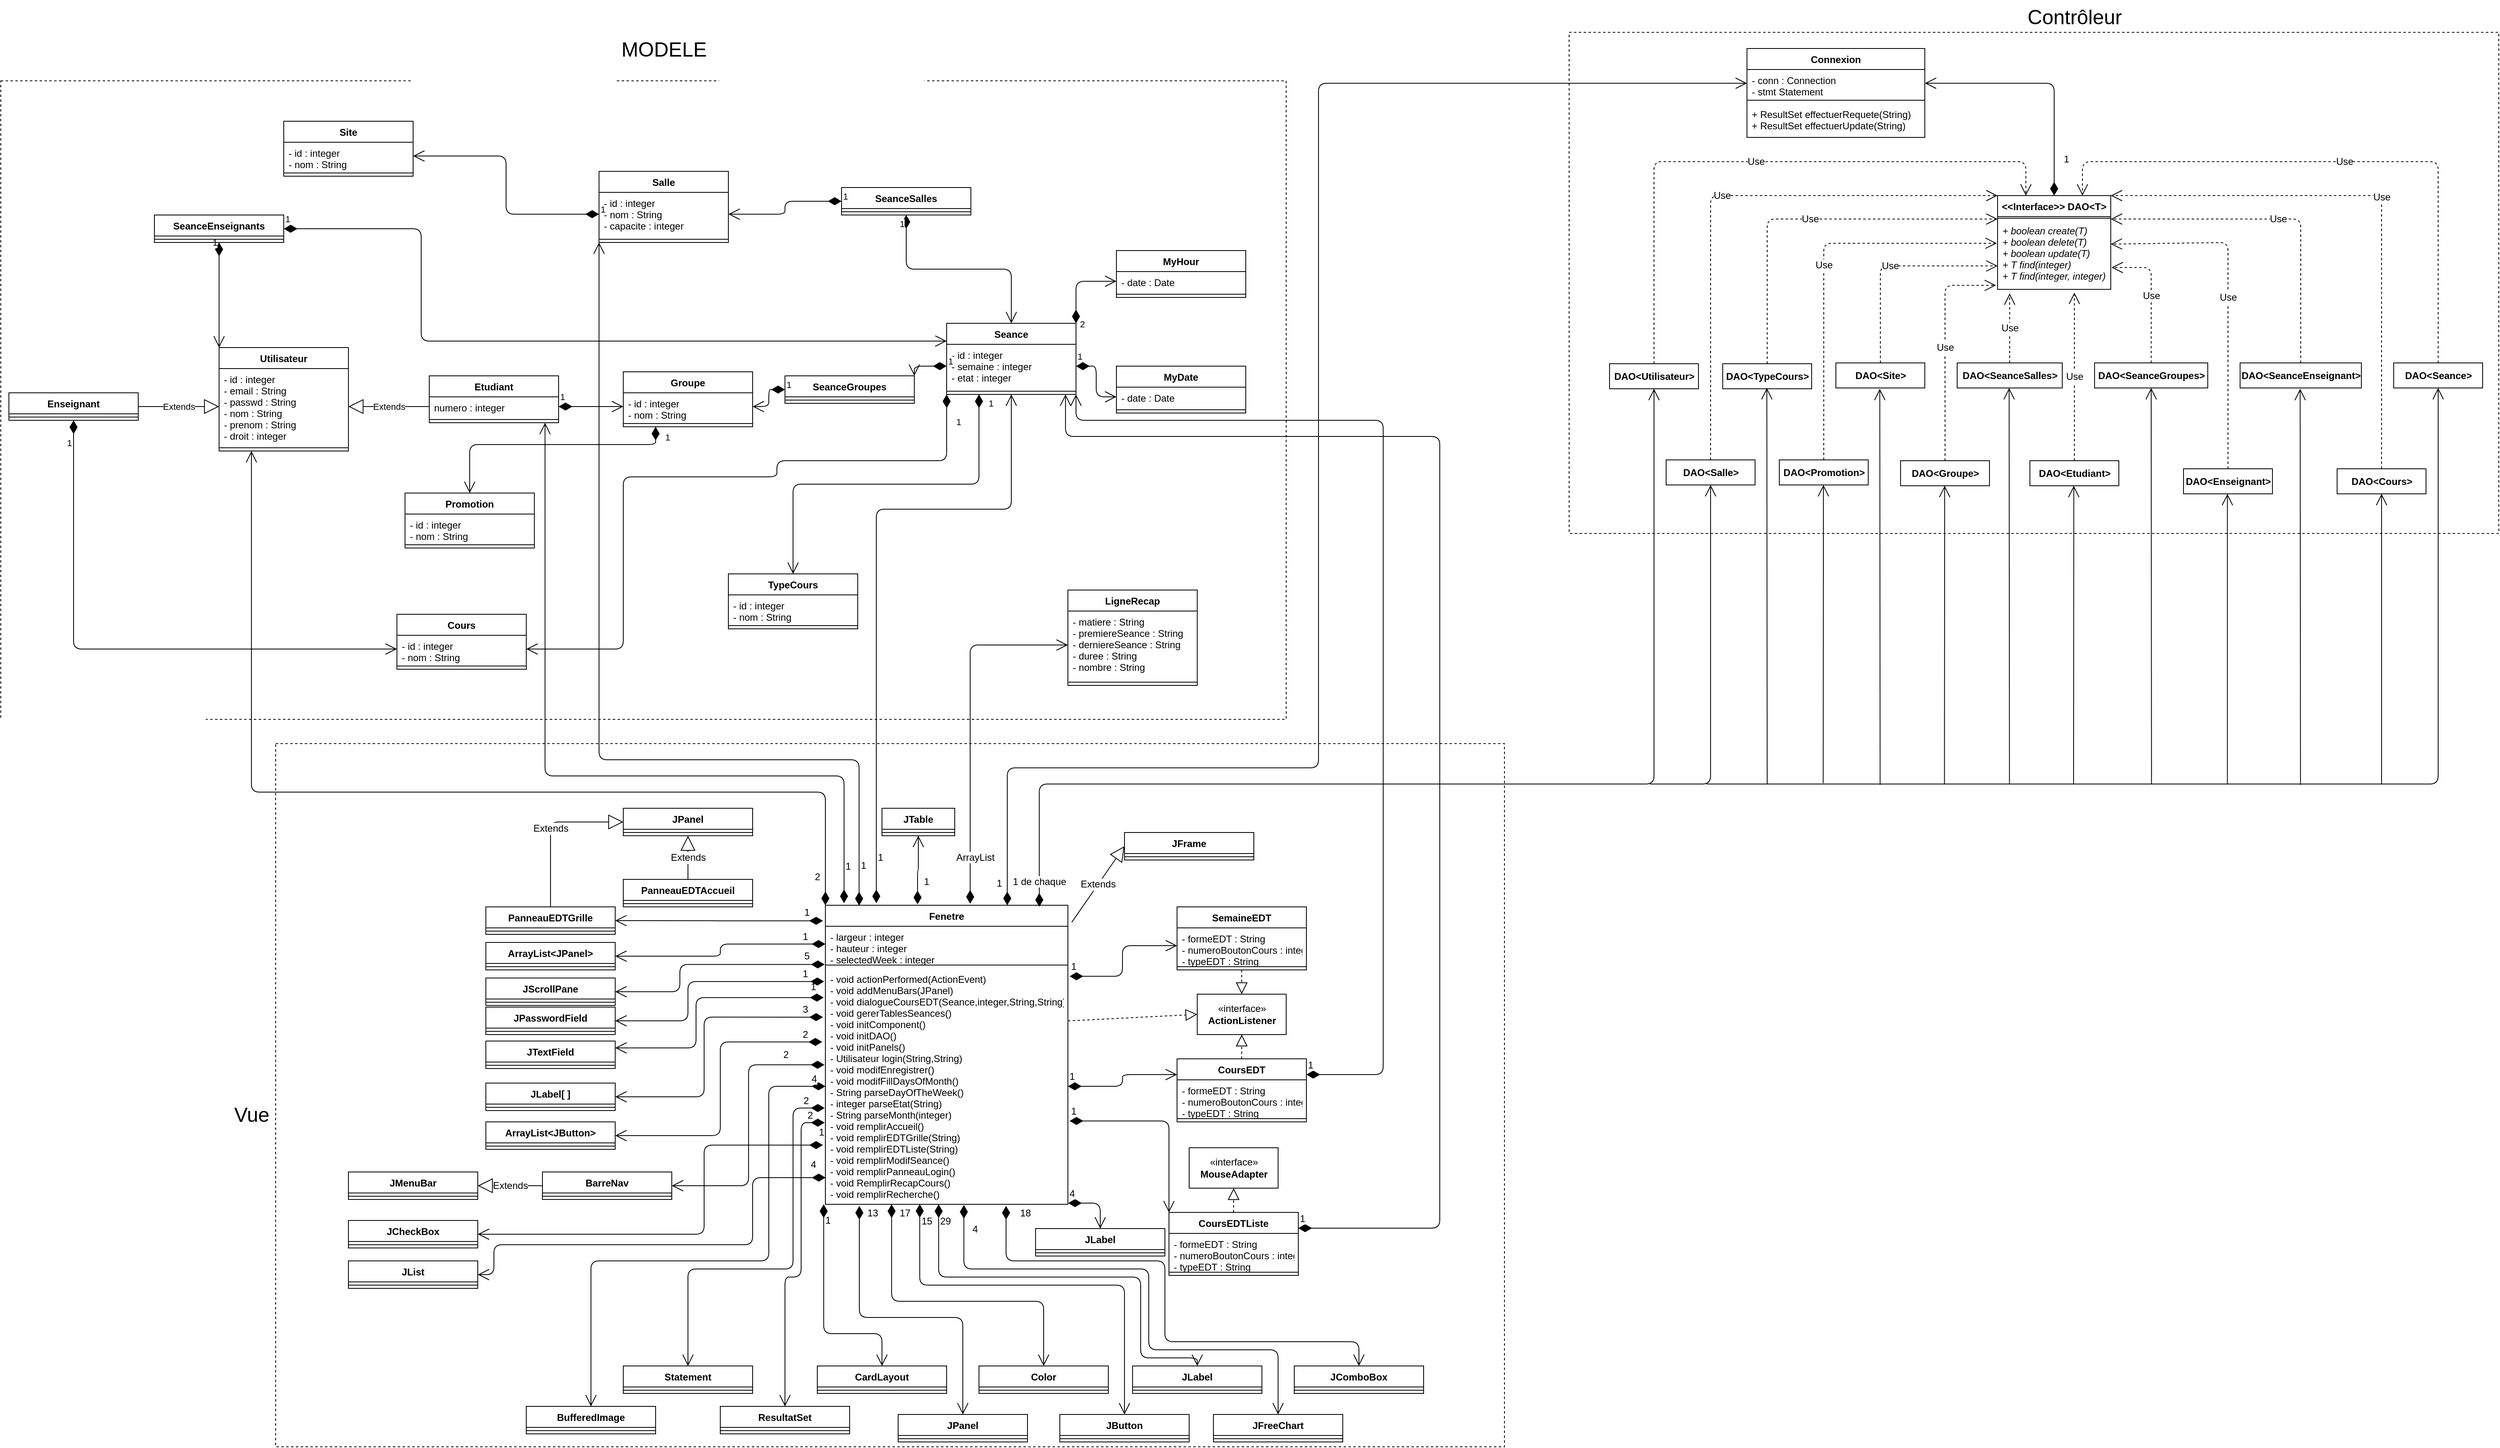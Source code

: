 <mxfile version="13.1.14" type="device"><diagram id="RpJhyTSU9bcfaauZDEeu" name="Page-1"><mxGraphModel dx="2822" dy="1532" grid="1" gridSize="10" guides="1" tooltips="1" connect="1" arrows="1" fold="1" page="1" pageScale="1" pageWidth="3300" pageHeight="2339" math="0" shadow="0"><root><mxCell id="0"/><mxCell id="1" parent="0"/><mxCell id="CM2vhjapzlN3yuGXuKBy-116" value="" style="rounded=0;whiteSpace=wrap;html=1;fillColor=none;fontSize=12;dashed=1;" vertex="1" parent="1"><mxGeometry x="1960" y="40" width="1150" height="620" as="geometry"/></mxCell><mxCell id="CM2vhjapzlN3yuGXuKBy-67" value="" style="whiteSpace=wrap;html=1;dashed=1;fillColor=none;" vertex="1" parent="1"><mxGeometry x="20" y="100" width="1590" height="790" as="geometry"/></mxCell><mxCell id="CM2vhjapzlN3yuGXuKBy-10" value="1" style="endArrow=open;html=1;endSize=12;startArrow=diamondThin;startSize=14;startFill=1;edgeStyle=orthogonalEdgeStyle;align=left;verticalAlign=bottom;entryX=0;entryY=0.5;entryDx=0;entryDy=0;exitX=0.5;exitY=1;exitDx=0;exitDy=0;" edge="1" parent="1" source="CM2vhjapzlN3yuGXuKBy-6" target="CM2vhjapzlN3yuGXuKBy-2"><mxGeometry x="-0.892" y="-10" relative="1" as="geometry"><mxPoint x="370" y="310" as="sourcePoint"/><mxPoint x="190" y="370" as="targetPoint"/><Array as="points"><mxPoint x="110" y="803"/></Array><mxPoint as="offset"/></mxGeometry></mxCell><mxCell id="CM2vhjapzlN3yuGXuKBy-21" value="1" style="endArrow=open;html=1;endSize=12;startArrow=diamondThin;startSize=14;startFill=1;edgeStyle=orthogonalEdgeStyle;align=left;verticalAlign=bottom;exitX=0.25;exitY=1;exitDx=0;exitDy=0;entryX=0.5;entryY=0;entryDx=0;entryDy=0;" edge="1" parent="1" source="CM2vhjapzlN3yuGXuKBy-14" target="CM2vhjapzlN3yuGXuKBy-17"><mxGeometry x="-0.859" y="10" relative="1" as="geometry"><mxPoint x="740" y="330" as="sourcePoint"/><mxPoint x="650" y="330" as="targetPoint"/><Array as="points"><mxPoint x="830" y="550"/><mxPoint x="600" y="550"/></Array><mxPoint x="10" y="-10" as="offset"/></mxGeometry></mxCell><mxCell id="CM2vhjapzlN3yuGXuKBy-25" value="Extends" style="endArrow=block;endSize=16;endFill=0;html=1;exitX=1;exitY=0.5;exitDx=0;exitDy=0;entryX=0;entryY=0.5;entryDx=0;entryDy=0;" edge="1" parent="1" source="CM2vhjapzlN3yuGXuKBy-6" target="CM2vhjapzlN3yuGXuKBy-23"><mxGeometry width="160" relative="1" as="geometry"><mxPoint x="190" y="340" as="sourcePoint"/><mxPoint x="350" y="340" as="targetPoint"/><Array as="points"/></mxGeometry></mxCell><mxCell id="CM2vhjapzlN3yuGXuKBy-26" value="Extends" style="endArrow=block;endSize=16;endFill=0;html=1;entryX=1;entryY=0.5;entryDx=0;entryDy=0;exitX=0;exitY=0.5;exitDx=0;exitDy=0;" edge="1" parent="1" source="CM2vhjapzlN3yuGXuKBy-12" target="CM2vhjapzlN3yuGXuKBy-23"><mxGeometry width="160" relative="1" as="geometry"><mxPoint x="380" y="140" as="sourcePoint"/><mxPoint x="540" y="140" as="targetPoint"/><Array as="points"><mxPoint x="490" y="503"/></Array></mxGeometry></mxCell><mxCell id="CM2vhjapzlN3yuGXuKBy-36" value="1" style="endArrow=open;html=1;endSize=12;startArrow=diamondThin;startSize=14;startFill=1;edgeStyle=orthogonalEdgeStyle;align=left;verticalAlign=bottom;exitX=0;exitY=0.5;exitDx=0;exitDy=0;entryX=1;entryY=0.5;entryDx=0;entryDy=0;" edge="1" parent="1" source="CM2vhjapzlN3yuGXuKBy-34" target="CM2vhjapzlN3yuGXuKBy-31"><mxGeometry x="-1" y="3" relative="1" as="geometry"><mxPoint x="860" y="700" as="sourcePoint"/><mxPoint x="1020" y="700" as="targetPoint"/></mxGeometry></mxCell><mxCell id="CM2vhjapzlN3yuGXuKBy-22" value="Utilisateur" style="swimlane;fontStyle=1;align=center;verticalAlign=top;childLayout=stackLayout;horizontal=1;startSize=26;horizontalStack=0;resizeParent=1;resizeParentMax=0;resizeLast=0;collapsible=1;marginBottom=0;" vertex="1" parent="1"><mxGeometry x="290" y="430" width="160" height="128" as="geometry"/></mxCell><mxCell id="CM2vhjapzlN3yuGXuKBy-23" value="- id : integer&#10;- email : String&#10;- passwd : String&#10;- nom : String&#10;- prenom : String&#10;- droit : integer" style="text;strokeColor=none;fillColor=none;align=left;verticalAlign=top;spacingLeft=4;spacingRight=4;overflow=hidden;rotatable=0;points=[[0,0.5],[1,0.5]];portConstraint=eastwest;" vertex="1" parent="CM2vhjapzlN3yuGXuKBy-22"><mxGeometry y="26" width="160" height="94" as="geometry"/></mxCell><mxCell id="CM2vhjapzlN3yuGXuKBy-24" value="" style="line;strokeWidth=1;fillColor=none;align=left;verticalAlign=middle;spacingTop=-1;spacingLeft=3;spacingRight=3;rotatable=0;labelPosition=right;points=[];portConstraint=eastwest;" vertex="1" parent="CM2vhjapzlN3yuGXuKBy-22"><mxGeometry y="120" width="160" height="8" as="geometry"/></mxCell><mxCell id="CM2vhjapzlN3yuGXuKBy-11" value="Etudiant" style="swimlane;fontStyle=1;align=center;verticalAlign=top;childLayout=stackLayout;horizontal=1;startSize=26;horizontalStack=0;resizeParent=1;resizeParentMax=0;resizeLast=0;collapsible=1;marginBottom=0;" vertex="1" parent="1"><mxGeometry x="550" y="465" width="160" height="58" as="geometry"/></mxCell><mxCell id="CM2vhjapzlN3yuGXuKBy-12" value="numero : integer" style="text;strokeColor=none;fillColor=none;align=left;verticalAlign=top;spacingLeft=4;spacingRight=4;overflow=hidden;rotatable=0;points=[[0,0.5],[1,0.5]];portConstraint=eastwest;" vertex="1" parent="CM2vhjapzlN3yuGXuKBy-11"><mxGeometry y="26" width="160" height="24" as="geometry"/></mxCell><mxCell id="CM2vhjapzlN3yuGXuKBy-13" value="" style="line;strokeWidth=1;fillColor=none;align=left;verticalAlign=middle;spacingTop=-1;spacingLeft=3;spacingRight=3;rotatable=0;labelPosition=right;points=[];portConstraint=eastwest;" vertex="1" parent="CM2vhjapzlN3yuGXuKBy-11"><mxGeometry y="50" width="160" height="8" as="geometry"/></mxCell><mxCell id="CM2vhjapzlN3yuGXuKBy-6" value="Enseignant" style="swimlane;fontStyle=1;align=center;verticalAlign=top;childLayout=stackLayout;horizontal=1;startSize=26;horizontalStack=0;resizeParent=1;resizeParentMax=0;resizeLast=0;collapsible=1;marginBottom=0;" vertex="1" parent="1"><mxGeometry x="30" y="486" width="160" height="34" as="geometry"/></mxCell><mxCell id="CM2vhjapzlN3yuGXuKBy-8" value="" style="line;strokeWidth=1;fillColor=none;align=left;verticalAlign=middle;spacingTop=-1;spacingLeft=3;spacingRight=3;rotatable=0;labelPosition=right;points=[];portConstraint=eastwest;" vertex="1" parent="CM2vhjapzlN3yuGXuKBy-6"><mxGeometry y="26" width="160" height="8" as="geometry"/></mxCell><mxCell id="CM2vhjapzlN3yuGXuKBy-14" value="Groupe" style="swimlane;fontStyle=1;align=center;verticalAlign=top;childLayout=stackLayout;horizontal=1;startSize=26;horizontalStack=0;resizeParent=1;resizeParentMax=0;resizeLast=0;collapsible=1;marginBottom=0;" vertex="1" parent="1"><mxGeometry x="790" y="460" width="160" height="68" as="geometry"/></mxCell><mxCell id="CM2vhjapzlN3yuGXuKBy-15" value="- id : integer&#10;- nom : String" style="text;strokeColor=none;fillColor=none;align=left;verticalAlign=top;spacingLeft=4;spacingRight=4;overflow=hidden;rotatable=0;points=[[0,0.5],[1,0.5]];portConstraint=eastwest;" vertex="1" parent="CM2vhjapzlN3yuGXuKBy-14"><mxGeometry y="26" width="160" height="34" as="geometry"/></mxCell><mxCell id="CM2vhjapzlN3yuGXuKBy-16" value="" style="line;strokeWidth=1;fillColor=none;align=left;verticalAlign=middle;spacingTop=-1;spacingLeft=3;spacingRight=3;rotatable=0;labelPosition=right;points=[];portConstraint=eastwest;" vertex="1" parent="CM2vhjapzlN3yuGXuKBy-14"><mxGeometry y="60" width="160" height="8" as="geometry"/></mxCell><mxCell id="CM2vhjapzlN3yuGXuKBy-17" value="Promotion" style="swimlane;fontStyle=1;align=center;verticalAlign=top;childLayout=stackLayout;horizontal=1;startSize=26;horizontalStack=0;resizeParent=1;resizeParentMax=0;resizeLast=0;collapsible=1;marginBottom=0;" vertex="1" parent="1"><mxGeometry x="520" y="610" width="160" height="68" as="geometry"/></mxCell><mxCell id="CM2vhjapzlN3yuGXuKBy-18" value="- id : integer&#10;- nom : String" style="text;strokeColor=none;fillColor=none;align=left;verticalAlign=top;spacingLeft=4;spacingRight=4;overflow=hidden;rotatable=0;points=[[0,0.5],[1,0.5]];portConstraint=eastwest;" vertex="1" parent="CM2vhjapzlN3yuGXuKBy-17"><mxGeometry y="26" width="160" height="34" as="geometry"/></mxCell><mxCell id="CM2vhjapzlN3yuGXuKBy-19" value="" style="line;strokeWidth=1;fillColor=none;align=left;verticalAlign=middle;spacingTop=-1;spacingLeft=3;spacingRight=3;rotatable=0;labelPosition=right;points=[];portConstraint=eastwest;" vertex="1" parent="CM2vhjapzlN3yuGXuKBy-17"><mxGeometry y="60" width="160" height="8" as="geometry"/></mxCell><mxCell id="CM2vhjapzlN3yuGXuKBy-33" value="Salle" style="swimlane;fontStyle=1;align=center;verticalAlign=top;childLayout=stackLayout;horizontal=1;startSize=26;horizontalStack=0;resizeParent=1;resizeParentMax=0;resizeLast=0;collapsible=1;marginBottom=0;" vertex="1" parent="1"><mxGeometry x="760" y="212" width="160" height="88" as="geometry"/></mxCell><mxCell id="CM2vhjapzlN3yuGXuKBy-34" value="- id : integer&#10;- nom : String&#10;- capacite : integer" style="text;strokeColor=none;fillColor=none;align=left;verticalAlign=top;spacingLeft=4;spacingRight=4;overflow=hidden;rotatable=0;points=[[0,0.5],[1,0.5]];portConstraint=eastwest;" vertex="1" parent="CM2vhjapzlN3yuGXuKBy-33"><mxGeometry y="26" width="160" height="54" as="geometry"/></mxCell><mxCell id="CM2vhjapzlN3yuGXuKBy-35" value="" style="line;strokeWidth=1;fillColor=none;align=left;verticalAlign=middle;spacingTop=-1;spacingLeft=3;spacingRight=3;rotatable=0;labelPosition=right;points=[];portConstraint=eastwest;" vertex="1" parent="CM2vhjapzlN3yuGXuKBy-33"><mxGeometry y="80" width="160" height="8" as="geometry"/></mxCell><mxCell id="CM2vhjapzlN3yuGXuKBy-30" value="Site" style="swimlane;fontStyle=1;align=center;verticalAlign=top;childLayout=stackLayout;horizontal=1;startSize=26;horizontalStack=0;resizeParent=1;resizeParentMax=0;resizeLast=0;collapsible=1;marginBottom=0;" vertex="1" parent="1"><mxGeometry x="370" y="150" width="160" height="68" as="geometry"/></mxCell><mxCell id="CM2vhjapzlN3yuGXuKBy-31" value="- id : integer&#10;- nom : String" style="text;strokeColor=none;fillColor=none;align=left;verticalAlign=top;spacingLeft=4;spacingRight=4;overflow=hidden;rotatable=0;points=[[0,0.5],[1,0.5]];portConstraint=eastwest;" vertex="1" parent="CM2vhjapzlN3yuGXuKBy-30"><mxGeometry y="26" width="160" height="34" as="geometry"/></mxCell><mxCell id="CM2vhjapzlN3yuGXuKBy-32" value="" style="line;strokeWidth=1;fillColor=none;align=left;verticalAlign=middle;spacingTop=-1;spacingLeft=3;spacingRight=3;rotatable=0;labelPosition=right;points=[];portConstraint=eastwest;" vertex="1" parent="CM2vhjapzlN3yuGXuKBy-30"><mxGeometry y="60" width="160" height="8" as="geometry"/></mxCell><mxCell id="CM2vhjapzlN3yuGXuKBy-27" value="TypeCours" style="swimlane;fontStyle=1;align=center;verticalAlign=top;childLayout=stackLayout;horizontal=1;startSize=26;horizontalStack=0;resizeParent=1;resizeParentMax=0;resizeLast=0;collapsible=1;marginBottom=0;" vertex="1" parent="1"><mxGeometry x="920" y="710" width="160" height="68" as="geometry"/></mxCell><mxCell id="CM2vhjapzlN3yuGXuKBy-28" value="- id : integer&#10;- nom : String" style="text;strokeColor=none;fillColor=none;align=left;verticalAlign=top;spacingLeft=4;spacingRight=4;overflow=hidden;rotatable=0;points=[[0,0.5],[1,0.5]];portConstraint=eastwest;" vertex="1" parent="CM2vhjapzlN3yuGXuKBy-27"><mxGeometry y="26" width="160" height="34" as="geometry"/></mxCell><mxCell id="CM2vhjapzlN3yuGXuKBy-29" value="" style="line;strokeWidth=1;fillColor=none;align=left;verticalAlign=middle;spacingTop=-1;spacingLeft=3;spacingRight=3;rotatable=0;labelPosition=right;points=[];portConstraint=eastwest;" vertex="1" parent="CM2vhjapzlN3yuGXuKBy-27"><mxGeometry y="60" width="160" height="8" as="geometry"/></mxCell><mxCell id="CM2vhjapzlN3yuGXuKBy-39" value="1" style="endArrow=open;html=1;endSize=12;startArrow=diamondThin;startSize=14;startFill=1;edgeStyle=orthogonalEdgeStyle;align=left;verticalAlign=bottom;exitX=0.5;exitY=1;exitDx=0;exitDy=0;entryX=0;entryY=0;entryDx=0;entryDy=0;" edge="1" parent="1" source="CM2vhjapzlN3yuGXuKBy-37" target="CM2vhjapzlN3yuGXuKBy-22"><mxGeometry x="-0.846" y="-10" relative="1" as="geometry"><mxPoint x="310" y="340" as="sourcePoint"/><mxPoint x="150" y="340" as="targetPoint"/><mxPoint y="-1" as="offset"/></mxGeometry></mxCell><mxCell id="CM2vhjapzlN3yuGXuKBy-37" value="SeanceEnseignants" style="swimlane;fontStyle=1;align=center;verticalAlign=top;childLayout=stackLayout;horizontal=1;startSize=26;horizontalStack=0;resizeParent=1;resizeParentMax=0;resizeLast=0;collapsible=1;marginBottom=0;" vertex="1" parent="1"><mxGeometry x="210" y="266" width="160" height="34" as="geometry"/></mxCell><mxCell id="CM2vhjapzlN3yuGXuKBy-38" value="" style="line;strokeWidth=1;fillColor=none;align=left;verticalAlign=middle;spacingTop=-1;spacingLeft=3;spacingRight=3;rotatable=0;labelPosition=right;points=[];portConstraint=eastwest;" vertex="1" parent="CM2vhjapzlN3yuGXuKBy-37"><mxGeometry y="26" width="160" height="8" as="geometry"/></mxCell><mxCell id="CM2vhjapzlN3yuGXuKBy-43" value="1" style="endArrow=open;html=1;endSize=12;startArrow=diamondThin;startSize=14;startFill=1;edgeStyle=orthogonalEdgeStyle;align=left;verticalAlign=bottom;exitX=0.25;exitY=1;exitDx=0;exitDy=0;entryX=0.5;entryY=0;entryDx=0;entryDy=0;" edge="1" parent="1" source="CM2vhjapzlN3yuGXuKBy-40" target="CM2vhjapzlN3yuGXuKBy-27"><mxGeometry x="-0.911" y="10" relative="1" as="geometry"><mxPoint x="1280" y="620" as="sourcePoint"/><mxPoint x="1120" y="620" as="targetPoint"/><mxPoint as="offset"/></mxGeometry></mxCell><mxCell id="CM2vhjapzlN3yuGXuKBy-1" value="Cours" style="swimlane;fontStyle=1;align=center;verticalAlign=top;childLayout=stackLayout;horizontal=1;startSize=26;horizontalStack=0;resizeParent=1;resizeParentMax=0;resizeLast=0;collapsible=1;marginBottom=0;" vertex="1" parent="1"><mxGeometry x="510" y="760" width="160" height="68" as="geometry"/></mxCell><mxCell id="CM2vhjapzlN3yuGXuKBy-2" value="- id : integer&#10;- nom : String" style="text;strokeColor=none;fillColor=none;align=left;verticalAlign=top;spacingLeft=4;spacingRight=4;overflow=hidden;rotatable=0;points=[[0,0.5],[1,0.5]];portConstraint=eastwest;" vertex="1" parent="CM2vhjapzlN3yuGXuKBy-1"><mxGeometry y="26" width="160" height="34" as="geometry"/></mxCell><mxCell id="CM2vhjapzlN3yuGXuKBy-3" value="" style="line;strokeWidth=1;fillColor=none;align=left;verticalAlign=middle;spacingTop=-1;spacingLeft=3;spacingRight=3;rotatable=0;labelPosition=right;points=[];portConstraint=eastwest;" vertex="1" parent="CM2vhjapzlN3yuGXuKBy-1"><mxGeometry y="60" width="160" height="8" as="geometry"/></mxCell><mxCell id="CM2vhjapzlN3yuGXuKBy-44" value="1" style="endArrow=open;html=1;endSize=12;startArrow=diamondThin;startSize=14;startFill=1;edgeStyle=orthogonalEdgeStyle;align=left;verticalAlign=bottom;entryX=1;entryY=0.5;entryDx=0;entryDy=0;exitX=0;exitY=1;exitDx=0;exitDy=0;" edge="1" parent="1" source="CM2vhjapzlN3yuGXuKBy-40" target="CM2vhjapzlN3yuGXuKBy-2"><mxGeometry x="-0.898" y="10" relative="1" as="geometry"><mxPoint x="670" y="720" as="sourcePoint"/><mxPoint x="830" y="720" as="targetPoint"/><Array as="points"><mxPoint x="1190" y="570"/><mxPoint x="980" y="570"/><mxPoint x="980" y="590"/><mxPoint x="790" y="590"/><mxPoint x="790" y="803"/></Array><mxPoint as="offset"/></mxGeometry></mxCell><mxCell id="CM2vhjapzlN3yuGXuKBy-45" value="1" style="endArrow=open;html=1;endSize=12;startArrow=diamondThin;startSize=14;startFill=1;edgeStyle=orthogonalEdgeStyle;align=left;verticalAlign=bottom;entryX=0;entryY=0.25;entryDx=0;entryDy=0;exitX=1;exitY=0.5;exitDx=0;exitDy=0;" edge="1" parent="1" source="CM2vhjapzlN3yuGXuKBy-37" target="CM2vhjapzlN3yuGXuKBy-40"><mxGeometry x="-1" y="3" relative="1" as="geometry"><mxPoint x="800" y="390" as="sourcePoint"/><mxPoint x="640" y="390" as="targetPoint"/><Array as="points"><mxPoint x="540" y="283"/><mxPoint x="540" y="422"/></Array></mxGeometry></mxCell><mxCell id="CM2vhjapzlN3yuGXuKBy-40" value="Seance" style="swimlane;fontStyle=1;align=center;verticalAlign=top;childLayout=stackLayout;horizontal=1;startSize=26;horizontalStack=0;resizeParent=1;resizeParentMax=0;resizeLast=0;collapsible=1;marginBottom=0;" vertex="1" parent="1"><mxGeometry x="1190" y="400" width="160" height="88" as="geometry"/></mxCell><mxCell id="CM2vhjapzlN3yuGXuKBy-41" value="- id : integer&#10;- semaine : integer&#10;- etat : integer" style="text;strokeColor=none;fillColor=none;align=left;verticalAlign=top;spacingLeft=4;spacingRight=4;overflow=hidden;rotatable=0;points=[[0,0.5],[1,0.5]];portConstraint=eastwest;" vertex="1" parent="CM2vhjapzlN3yuGXuKBy-40"><mxGeometry y="26" width="160" height="54" as="geometry"/></mxCell><mxCell id="CM2vhjapzlN3yuGXuKBy-42" value="" style="line;strokeWidth=1;fillColor=none;align=left;verticalAlign=middle;spacingTop=-1;spacingLeft=3;spacingRight=3;rotatable=0;labelPosition=right;points=[];portConstraint=eastwest;" vertex="1" parent="CM2vhjapzlN3yuGXuKBy-40"><mxGeometry y="80" width="160" height="8" as="geometry"/></mxCell><mxCell id="CM2vhjapzlN3yuGXuKBy-46" value="SeanceSalles" style="swimlane;fontStyle=1;align=center;verticalAlign=top;childLayout=stackLayout;horizontal=1;startSize=26;horizontalStack=0;resizeParent=1;resizeParentMax=0;resizeLast=0;collapsible=1;marginBottom=0;" vertex="1" parent="1"><mxGeometry x="1060" y="232" width="160" height="34" as="geometry"/></mxCell><mxCell id="CM2vhjapzlN3yuGXuKBy-47" value="" style="line;strokeWidth=1;fillColor=none;align=left;verticalAlign=middle;spacingTop=-1;spacingLeft=3;spacingRight=3;rotatable=0;labelPosition=right;points=[];portConstraint=eastwest;" vertex="1" parent="CM2vhjapzlN3yuGXuKBy-46"><mxGeometry y="26" width="160" height="8" as="geometry"/></mxCell><mxCell id="CM2vhjapzlN3yuGXuKBy-48" value="SeanceGroupes" style="swimlane;fontStyle=1;align=center;verticalAlign=top;childLayout=stackLayout;horizontal=1;startSize=26;horizontalStack=0;resizeParent=1;resizeParentMax=0;resizeLast=0;collapsible=1;marginBottom=0;" vertex="1" parent="1"><mxGeometry x="990" y="465" width="160" height="34" as="geometry"/></mxCell><mxCell id="CM2vhjapzlN3yuGXuKBy-49" value="" style="line;strokeWidth=1;fillColor=none;align=left;verticalAlign=middle;spacingTop=-1;spacingLeft=3;spacingRight=3;rotatable=0;labelPosition=right;points=[];portConstraint=eastwest;" vertex="1" parent="CM2vhjapzlN3yuGXuKBy-48"><mxGeometry y="26" width="160" height="8" as="geometry"/></mxCell><mxCell id="CM2vhjapzlN3yuGXuKBy-50" value="1" style="endArrow=open;html=1;endSize=12;startArrow=diamondThin;startSize=14;startFill=1;edgeStyle=orthogonalEdgeStyle;align=left;verticalAlign=bottom;exitX=0;exitY=0.5;exitDx=0;exitDy=0;entryX=1;entryY=0.5;entryDx=0;entryDy=0;" edge="1" parent="1" source="CM2vhjapzlN3yuGXuKBy-48" target="CM2vhjapzlN3yuGXuKBy-15"><mxGeometry x="-1" y="3" relative="1" as="geometry"><mxPoint x="1390" y="650" as="sourcePoint"/><mxPoint x="1230" y="650" as="targetPoint"/></mxGeometry></mxCell><mxCell id="CM2vhjapzlN3yuGXuKBy-51" value="1" style="endArrow=open;html=1;endSize=12;startArrow=diamondThin;startSize=14;startFill=1;edgeStyle=orthogonalEdgeStyle;align=left;verticalAlign=bottom;exitX=0.5;exitY=1;exitDx=0;exitDy=0;entryX=0.5;entryY=0;entryDx=0;entryDy=0;" edge="1" parent="1" source="CM2vhjapzlN3yuGXuKBy-46" target="CM2vhjapzlN3yuGXuKBy-40"><mxGeometry x="-0.849" y="-10" relative="1" as="geometry"><mxPoint x="1480" y="310" as="sourcePoint"/><mxPoint x="1320" y="310" as="targetPoint"/><mxPoint as="offset"/></mxGeometry></mxCell><mxCell id="CM2vhjapzlN3yuGXuKBy-53" value="1" style="endArrow=open;html=1;endSize=12;startArrow=diamondThin;startSize=14;startFill=1;edgeStyle=orthogonalEdgeStyle;align=left;verticalAlign=bottom;exitX=0;exitY=0.5;exitDx=0;exitDy=0;entryX=1;entryY=0.5;entryDx=0;entryDy=0;" edge="1" parent="1" source="CM2vhjapzlN3yuGXuKBy-46" target="CM2vhjapzlN3yuGXuKBy-34"><mxGeometry x="-1" y="3" relative="1" as="geometry"><mxPoint x="1180" y="160" as="sourcePoint"/><mxPoint x="1020" y="160" as="targetPoint"/></mxGeometry></mxCell><mxCell id="CM2vhjapzlN3yuGXuKBy-20" value="1" style="endArrow=open;html=1;endSize=12;startArrow=diamondThin;startSize=14;startFill=1;edgeStyle=orthogonalEdgeStyle;align=left;verticalAlign=bottom;entryX=0;entryY=0.5;entryDx=0;entryDy=0;exitX=1;exitY=0.5;exitDx=0;exitDy=0;" edge="1" parent="1" source="CM2vhjapzlN3yuGXuKBy-12" target="CM2vhjapzlN3yuGXuKBy-15"><mxGeometry x="-1" y="3" relative="1" as="geometry"><mxPoint x="430" y="310" as="sourcePoint"/><mxPoint x="740" y="430" as="targetPoint"/></mxGeometry></mxCell><mxCell id="CM2vhjapzlN3yuGXuKBy-55" value="1" style="endArrow=open;html=1;endSize=12;startArrow=diamondThin;startSize=14;startFill=1;edgeStyle=orthogonalEdgeStyle;align=left;verticalAlign=bottom;exitX=0;exitY=0.5;exitDx=0;exitDy=0;entryX=1;entryY=0;entryDx=0;entryDy=0;" edge="1" parent="1" source="CM2vhjapzlN3yuGXuKBy-41" target="CM2vhjapzlN3yuGXuKBy-48"><mxGeometry x="-1" y="3" relative="1" as="geometry"><mxPoint x="1250" y="640" as="sourcePoint"/><mxPoint x="1410" y="640" as="targetPoint"/></mxGeometry></mxCell><mxCell id="CM2vhjapzlN3yuGXuKBy-59" value="2" style="endArrow=open;html=1;endSize=12;startArrow=diamondThin;startSize=14;startFill=1;edgeStyle=orthogonalEdgeStyle;align=left;verticalAlign=bottom;exitX=1;exitY=0;exitDx=0;exitDy=0;entryX=0;entryY=0.5;entryDx=0;entryDy=0;" edge="1" parent="1" source="CM2vhjapzlN3yuGXuKBy-40" target="CM2vhjapzlN3yuGXuKBy-57"><mxGeometry x="0.07" y="-62" relative="1" as="geometry"><mxPoint x="1450" y="460" as="sourcePoint"/><mxPoint x="1610" y="460" as="targetPoint"/><mxPoint as="offset"/></mxGeometry></mxCell><mxCell id="CM2vhjapzlN3yuGXuKBy-56" value="MyHour" style="swimlane;fontStyle=1;align=center;verticalAlign=top;childLayout=stackLayout;horizontal=1;startSize=26;horizontalStack=0;resizeParent=1;resizeParentMax=0;resizeLast=0;collapsible=1;marginBottom=0;" vertex="1" parent="1"><mxGeometry x="1400" y="310" width="160" height="58" as="geometry"/></mxCell><mxCell id="CM2vhjapzlN3yuGXuKBy-57" value="- date : Date" style="text;strokeColor=none;fillColor=none;align=left;verticalAlign=top;spacingLeft=4;spacingRight=4;overflow=hidden;rotatable=0;points=[[0,0.5],[1,0.5]];portConstraint=eastwest;" vertex="1" parent="CM2vhjapzlN3yuGXuKBy-56"><mxGeometry y="26" width="160" height="24" as="geometry"/></mxCell><mxCell id="CM2vhjapzlN3yuGXuKBy-58" value="" style="line;strokeWidth=1;fillColor=none;align=left;verticalAlign=middle;spacingTop=-1;spacingLeft=3;spacingRight=3;rotatable=0;labelPosition=right;points=[];portConstraint=eastwest;" vertex="1" parent="CM2vhjapzlN3yuGXuKBy-56"><mxGeometry y="50" width="160" height="8" as="geometry"/></mxCell><mxCell id="CM2vhjapzlN3yuGXuKBy-60" value="MyDate" style="swimlane;fontStyle=1;align=center;verticalAlign=top;childLayout=stackLayout;horizontal=1;startSize=26;horizontalStack=0;resizeParent=1;resizeParentMax=0;resizeLast=0;collapsible=1;marginBottom=0;" vertex="1" parent="1"><mxGeometry x="1400" y="453" width="160" height="58" as="geometry"/></mxCell><mxCell id="CM2vhjapzlN3yuGXuKBy-61" value="- date : Date" style="text;strokeColor=none;fillColor=none;align=left;verticalAlign=top;spacingLeft=4;spacingRight=4;overflow=hidden;rotatable=0;points=[[0,0.5],[1,0.5]];portConstraint=eastwest;" vertex="1" parent="CM2vhjapzlN3yuGXuKBy-60"><mxGeometry y="26" width="160" height="24" as="geometry"/></mxCell><mxCell id="CM2vhjapzlN3yuGXuKBy-62" value="" style="line;strokeWidth=1;fillColor=none;align=left;verticalAlign=middle;spacingTop=-1;spacingLeft=3;spacingRight=3;rotatable=0;labelPosition=right;points=[];portConstraint=eastwest;" vertex="1" parent="CM2vhjapzlN3yuGXuKBy-60"><mxGeometry y="50" width="160" height="8" as="geometry"/></mxCell><mxCell id="CM2vhjapzlN3yuGXuKBy-63" value="1" style="endArrow=open;html=1;endSize=12;startArrow=diamondThin;startSize=14;startFill=1;edgeStyle=orthogonalEdgeStyle;align=left;verticalAlign=bottom;exitX=1;exitY=0.5;exitDx=0;exitDy=0;entryX=0;entryY=0.5;entryDx=0;entryDy=0;" edge="1" parent="1" source="CM2vhjapzlN3yuGXuKBy-41" target="CM2vhjapzlN3yuGXuKBy-61"><mxGeometry x="-1" y="3" relative="1" as="geometry"><mxPoint x="1390" y="620" as="sourcePoint"/><mxPoint x="1550" y="620" as="targetPoint"/></mxGeometry></mxCell><mxCell id="CM2vhjapzlN3yuGXuKBy-64" value="LigneRecap" style="swimlane;fontStyle=1;align=center;verticalAlign=top;childLayout=stackLayout;horizontal=1;startSize=26;horizontalStack=0;resizeParent=1;resizeParentMax=0;resizeLast=0;collapsible=1;marginBottom=0;" vertex="1" parent="1"><mxGeometry x="1340" y="730" width="160" height="118" as="geometry"/></mxCell><mxCell id="CM2vhjapzlN3yuGXuKBy-65" value="- matiere : String&#10;- premiereSeance : String&#10;- derniereSeance : String&#10;- duree : String&#10;- nombre : String" style="text;strokeColor=none;fillColor=none;align=left;verticalAlign=top;spacingLeft=4;spacingRight=4;overflow=hidden;rotatable=0;points=[[0,0.5],[1,0.5]];portConstraint=eastwest;" vertex="1" parent="CM2vhjapzlN3yuGXuKBy-64"><mxGeometry y="26" width="160" height="84" as="geometry"/></mxCell><mxCell id="CM2vhjapzlN3yuGXuKBy-66" value="" style="line;strokeWidth=1;fillColor=none;align=left;verticalAlign=middle;spacingTop=-1;spacingLeft=3;spacingRight=3;rotatable=0;labelPosition=right;points=[];portConstraint=eastwest;" vertex="1" parent="CM2vhjapzlN3yuGXuKBy-64"><mxGeometry y="110" width="160" height="8" as="geometry"/></mxCell><mxCell id="CM2vhjapzlN3yuGXuKBy-68" value="MODELE" style="text;html=1;resizable=0;autosize=1;align=center;verticalAlign=middle;points=[];fillColor=none;strokeColor=none;rounded=0;dashed=1;fontSize=25;" vertex="1" parent="1"><mxGeometry x="780" y="40" width="120" height="40" as="geometry"/></mxCell><mxCell id="CM2vhjapzlN3yuGXuKBy-82" value="1" style="endArrow=open;html=1;endSize=12;startArrow=diamondThin;startSize=14;startFill=1;edgeStyle=orthogonalEdgeStyle;align=left;verticalAlign=bottom;fontSize=12;entryX=1;entryY=0.5;entryDx=0;entryDy=0;exitX=0.5;exitY=0;exitDx=0;exitDy=0;" edge="1" parent="1" source="CM2vhjapzlN3yuGXuKBy-69" target="CM2vhjapzlN3yuGXuKBy-79"><mxGeometry x="-0.76" y="-10" relative="1" as="geometry"><mxPoint x="2260" y="100" as="sourcePoint"/><mxPoint x="2420" y="100" as="targetPoint"/><mxPoint as="offset"/></mxGeometry></mxCell><mxCell id="CM2vhjapzlN3yuGXuKBy-86" value="DAO&amp;lt;Utilisateur&amp;gt;" style="html=1;fillColor=none;fontSize=12;fontStyle=1" vertex="1" parent="1"><mxGeometry x="2010" y="450" width="110" height="31" as="geometry"/></mxCell><mxCell id="CM2vhjapzlN3yuGXuKBy-87" value="DAO&amp;lt;Groupe&amp;gt;" style="html=1;fillColor=none;fontSize=12;fontStyle=1" vertex="1" parent="1"><mxGeometry x="2370" y="570" width="110" height="31" as="geometry"/></mxCell><mxCell id="CM2vhjapzlN3yuGXuKBy-88" value="DAO&amp;lt;Promotion&amp;gt;" style="html=1;fillColor=none;fontSize=12;fontStyle=1" vertex="1" parent="1"><mxGeometry x="2220" y="569" width="110" height="31" as="geometry"/></mxCell><mxCell id="CM2vhjapzlN3yuGXuKBy-89" value="DAO&amp;lt;Seance&amp;gt;" style="html=1;fillColor=none;fontSize=12;fontStyle=1" vertex="1" parent="1"><mxGeometry x="2980" y="449" width="110" height="31" as="geometry"/></mxCell><mxCell id="CM2vhjapzlN3yuGXuKBy-90" value="DAO&amp;lt;Salle&amp;gt;" style="html=1;fillColor=none;fontSize=12;fontStyle=1" vertex="1" parent="1"><mxGeometry x="2080" y="569" width="110" height="31" as="geometry"/></mxCell><mxCell id="CM2vhjapzlN3yuGXuKBy-91" value="DAO&amp;lt;SeanceEnseignant&amp;gt;" style="html=1;fillColor=none;fontSize=12;fontStyle=1" vertex="1" parent="1"><mxGeometry x="2790" y="449" width="150" height="31" as="geometry"/></mxCell><mxCell id="CM2vhjapzlN3yuGXuKBy-92" value="DAO&amp;lt;SeanceGroupes&amp;gt;" style="html=1;fillColor=none;fontSize=12;fontStyle=1" vertex="1" parent="1"><mxGeometry x="2610" y="449" width="140" height="31" as="geometry"/></mxCell><mxCell id="CM2vhjapzlN3yuGXuKBy-93" value="DAO&amp;lt;SeanceSalles&amp;gt;" style="html=1;fillColor=none;fontSize=12;fontStyle=1" vertex="1" parent="1"><mxGeometry x="2440" y="449" width="130" height="31" as="geometry"/></mxCell><mxCell id="CM2vhjapzlN3yuGXuKBy-94" value="DAO&amp;lt;Site&amp;gt;" style="html=1;fillColor=none;fontSize=12;fontStyle=1" vertex="1" parent="1"><mxGeometry x="2290" y="449" width="110" height="31" as="geometry"/></mxCell><mxCell id="CM2vhjapzlN3yuGXuKBy-95" value="DAO&amp;lt;TypeCours&amp;gt;" style="html=1;fillColor=none;fontSize=12;fontStyle=1" vertex="1" parent="1"><mxGeometry x="2150" y="450" width="110" height="31" as="geometry"/></mxCell><mxCell id="CM2vhjapzlN3yuGXuKBy-78" value="Connexion" style="swimlane;fontStyle=1;align=center;verticalAlign=top;childLayout=stackLayout;horizontal=1;startSize=26;horizontalStack=0;resizeParent=1;resizeParentMax=0;resizeLast=0;collapsible=1;marginBottom=0;fillColor=none;fontSize=12;" vertex="1" parent="1"><mxGeometry x="2180" y="60" width="220" height="110" as="geometry"/></mxCell><mxCell id="CM2vhjapzlN3yuGXuKBy-79" value="- conn : Connection&#10;- stmt Statement" style="text;strokeColor=none;fillColor=none;align=left;verticalAlign=top;spacingLeft=4;spacingRight=4;overflow=hidden;rotatable=0;points=[[0,0.5],[1,0.5]];portConstraint=eastwest;" vertex="1" parent="CM2vhjapzlN3yuGXuKBy-78"><mxGeometry y="26" width="220" height="34" as="geometry"/></mxCell><mxCell id="CM2vhjapzlN3yuGXuKBy-80" value="" style="line;strokeWidth=1;fillColor=none;align=left;verticalAlign=middle;spacingTop=-1;spacingLeft=3;spacingRight=3;rotatable=0;labelPosition=right;points=[];portConstraint=eastwest;" vertex="1" parent="CM2vhjapzlN3yuGXuKBy-78"><mxGeometry y="60" width="220" height="8" as="geometry"/></mxCell><mxCell id="CM2vhjapzlN3yuGXuKBy-81" value="+ ResultSet effectuerRequete(String)&#10;+ ResultSet effectuerUpdate(String)" style="text;strokeColor=none;fillColor=none;align=left;verticalAlign=top;spacingLeft=4;spacingRight=4;overflow=hidden;rotatable=0;points=[[0,0.5],[1,0.5]];portConstraint=eastwest;" vertex="1" parent="CM2vhjapzlN3yuGXuKBy-78"><mxGeometry y="68" width="220" height="42" as="geometry"/></mxCell><mxCell id="CM2vhjapzlN3yuGXuKBy-97" value="DAO&amp;lt;Etudiant&amp;gt;" style="html=1;fillColor=none;fontSize=12;fontStyle=1" vertex="1" parent="1"><mxGeometry x="2530" y="570" width="110" height="31" as="geometry"/></mxCell><mxCell id="CM2vhjapzlN3yuGXuKBy-99" value="DAO&amp;lt;Cours&amp;gt;" style="html=1;fillColor=none;fontSize=12;fontStyle=1" vertex="1" parent="1"><mxGeometry x="2910" y="580" width="110" height="31" as="geometry"/></mxCell><mxCell id="CM2vhjapzlN3yuGXuKBy-100" value="DAO&amp;lt;Enseignant&amp;gt;" style="html=1;fillColor=none;fontSize=12;fontStyle=1" vertex="1" parent="1"><mxGeometry x="2720" y="580" width="110" height="31" as="geometry"/></mxCell><mxCell id="CM2vhjapzlN3yuGXuKBy-69" value="&lt;&lt;Interface&gt;&gt; DAO&lt;T&gt;" style="swimlane;fontStyle=1;align=center;verticalAlign=top;childLayout=stackLayout;horizontal=1;startSize=26;horizontalStack=0;resizeParent=1;resizeParentMax=0;resizeLast=0;collapsible=1;marginBottom=0;fillColor=none;fontSize=12;" vertex="1" parent="1"><mxGeometry x="2490" y="242" width="140" height="116" as="geometry"><mxRectangle x="2250" y="170" width="160" height="26" as="alternateBounds"/></mxGeometry></mxCell><mxCell id="CM2vhjapzlN3yuGXuKBy-71" value="" style="line;strokeWidth=1;fillColor=none;align=left;verticalAlign=middle;spacingTop=-1;spacingLeft=3;spacingRight=3;rotatable=0;labelPosition=right;points=[];portConstraint=eastwest;" vertex="1" parent="CM2vhjapzlN3yuGXuKBy-69"><mxGeometry y="26" width="140" height="4" as="geometry"/></mxCell><mxCell id="CM2vhjapzlN3yuGXuKBy-72" value="+ boolean create(T)&#10;+ boolean delete(T)&#10;+ boolean update(T)&#10;+ T find(integer)&#10;+ T find(integer, integer)" style="text;strokeColor=none;fillColor=none;align=left;verticalAlign=top;spacingLeft=4;spacingRight=4;overflow=hidden;rotatable=0;points=[[0,0.5],[1,0.5]];portConstraint=eastwest;fontStyle=2" vertex="1" parent="CM2vhjapzlN3yuGXuKBy-69"><mxGeometry y="30" width="140" height="86" as="geometry"/></mxCell><mxCell id="CM2vhjapzlN3yuGXuKBy-103" value="Use" style="endArrow=open;endSize=12;dashed=1;html=1;fontSize=12;exitX=0.5;exitY=0;exitDx=0;exitDy=0;entryX=0.25;entryY=0;entryDx=0;entryDy=0;" edge="1" parent="1" source="CM2vhjapzlN3yuGXuKBy-86" target="CM2vhjapzlN3yuGXuKBy-69"><mxGeometry width="160" relative="1" as="geometry"><mxPoint x="2080" y="360" as="sourcePoint"/><mxPoint x="2240" y="360" as="targetPoint"/><Array as="points"><mxPoint x="2065" y="200"/><mxPoint x="2525" y="200"/></Array></mxGeometry></mxCell><mxCell id="CM2vhjapzlN3yuGXuKBy-104" value="Use" style="endArrow=open;endSize=12;dashed=1;html=1;fontSize=12;entryX=0;entryY=0;entryDx=0;entryDy=0;exitX=0.5;exitY=0;exitDx=0;exitDy=0;" edge="1" parent="1" source="CM2vhjapzlN3yuGXuKBy-90" target="CM2vhjapzlN3yuGXuKBy-69"><mxGeometry width="160" relative="1" as="geometry"><mxPoint x="2170" y="338.5" as="sourcePoint"/><mxPoint x="2330" y="338.5" as="targetPoint"/><Array as="points"><mxPoint x="2135" y="242"/></Array></mxGeometry></mxCell><mxCell id="CM2vhjapzlN3yuGXuKBy-105" value="Use" style="endArrow=open;endSize=12;dashed=1;html=1;fontSize=12;entryX=0;entryY=0.25;entryDx=0;entryDy=0;exitX=0.5;exitY=0;exitDx=0;exitDy=0;" edge="1" parent="1" source="CM2vhjapzlN3yuGXuKBy-95" target="CM2vhjapzlN3yuGXuKBy-69"><mxGeometry width="160" relative="1" as="geometry"><mxPoint x="2170" y="358" as="sourcePoint"/><mxPoint x="2330" y="358" as="targetPoint"/><Array as="points"><mxPoint x="2205" y="271"/></Array></mxGeometry></mxCell><mxCell id="CM2vhjapzlN3yuGXuKBy-106" value="Use" style="endArrow=open;endSize=12;dashed=1;html=1;fontSize=12;entryX=0.75;entryY=0;entryDx=0;entryDy=0;exitX=0.5;exitY=0;exitDx=0;exitDy=0;" edge="1" parent="1" source="CM2vhjapzlN3yuGXuKBy-89" target="CM2vhjapzlN3yuGXuKBy-69"><mxGeometry width="160" relative="1" as="geometry"><mxPoint x="1820" y="390" as="sourcePoint"/><mxPoint x="1980" y="390" as="targetPoint"/><Array as="points"><mxPoint x="3035" y="200"/><mxPoint x="2595" y="200"/></Array></mxGeometry></mxCell><mxCell id="CM2vhjapzlN3yuGXuKBy-107" value="Use" style="endArrow=open;endSize=12;dashed=1;html=1;fontSize=12;entryX=1;entryY=0;entryDx=0;entryDy=0;exitX=0.5;exitY=0;exitDx=0;exitDy=0;" edge="1" parent="1" source="CM2vhjapzlN3yuGXuKBy-99" target="CM2vhjapzlN3yuGXuKBy-69"><mxGeometry width="160" relative="1" as="geometry"><mxPoint x="1830" y="400" as="sourcePoint"/><mxPoint x="1990" y="400" as="targetPoint"/><Array as="points"><mxPoint x="2965" y="242"/></Array></mxGeometry></mxCell><mxCell id="CM2vhjapzlN3yuGXuKBy-108" value="Use" style="endArrow=open;endSize=12;dashed=1;html=1;fontSize=12;entryX=1;entryY=0.25;entryDx=0;entryDy=0;exitX=0.5;exitY=0;exitDx=0;exitDy=0;" edge="1" parent="1" source="CM2vhjapzlN3yuGXuKBy-91" target="CM2vhjapzlN3yuGXuKBy-69"><mxGeometry width="160" relative="1" as="geometry"><mxPoint x="1840" y="410" as="sourcePoint"/><mxPoint x="2000" y="410" as="targetPoint"/><Array as="points"><mxPoint x="2865" y="271"/></Array></mxGeometry></mxCell><mxCell id="CM2vhjapzlN3yuGXuKBy-109" value="Use" style="endArrow=open;endSize=12;dashed=1;html=1;fontSize=12;entryX=-0.007;entryY=0.337;entryDx=0;entryDy=0;entryPerimeter=0;exitX=0.5;exitY=0;exitDx=0;exitDy=0;" edge="1" parent="1" source="CM2vhjapzlN3yuGXuKBy-88" target="CM2vhjapzlN3yuGXuKBy-72"><mxGeometry width="160" relative="1" as="geometry"><mxPoint x="1850" y="420" as="sourcePoint"/><mxPoint x="2010" y="420" as="targetPoint"/><Array as="points"><mxPoint x="2275" y="301"/></Array></mxGeometry></mxCell><mxCell id="CM2vhjapzlN3yuGXuKBy-110" value="Use" style="endArrow=open;endSize=12;dashed=1;html=1;fontSize=12;entryX=0;entryY=0.663;entryDx=0;entryDy=0;entryPerimeter=0;exitX=0.5;exitY=0;exitDx=0;exitDy=0;" edge="1" parent="1" source="CM2vhjapzlN3yuGXuKBy-94" target="CM2vhjapzlN3yuGXuKBy-72"><mxGeometry width="160" relative="1" as="geometry"><mxPoint x="1860" y="430" as="sourcePoint"/><mxPoint x="2020" y="430" as="targetPoint"/><Array as="points"><mxPoint x="2345" y="329"/></Array></mxGeometry></mxCell><mxCell id="CM2vhjapzlN3yuGXuKBy-111" value="Use" style="endArrow=open;endSize=12;dashed=1;html=1;fontSize=12;entryX=-0.014;entryY=0.942;entryDx=0;entryDy=0;entryPerimeter=0;exitX=0.5;exitY=0;exitDx=0;exitDy=0;" edge="1" parent="1" source="CM2vhjapzlN3yuGXuKBy-87" target="CM2vhjapzlN3yuGXuKBy-72"><mxGeometry width="160" relative="1" as="geometry"><mxPoint x="1870" y="440" as="sourcePoint"/><mxPoint x="2030" y="440" as="targetPoint"/><Array as="points"><mxPoint x="2425" y="353"/></Array></mxGeometry></mxCell><mxCell id="CM2vhjapzlN3yuGXuKBy-112" value="Use" style="endArrow=open;endSize=12;dashed=1;html=1;fontSize=12;entryX=1;entryY=0.349;entryDx=0;entryDy=0;entryPerimeter=0;exitX=0.5;exitY=0;exitDx=0;exitDy=0;" edge="1" parent="1" source="CM2vhjapzlN3yuGXuKBy-100" target="CM2vhjapzlN3yuGXuKBy-72"><mxGeometry width="160" relative="1" as="geometry"><mxPoint x="1880" y="450" as="sourcePoint"/><mxPoint x="2040" y="450" as="targetPoint"/><Array as="points"><mxPoint x="2775" y="300"/></Array></mxGeometry></mxCell><mxCell id="CM2vhjapzlN3yuGXuKBy-113" value="Use" style="endArrow=open;endSize=12;dashed=1;html=1;fontSize=12;entryX=1.007;entryY=0.686;entryDx=0;entryDy=0;entryPerimeter=0;exitX=0.5;exitY=0;exitDx=0;exitDy=0;" edge="1" parent="1" source="CM2vhjapzlN3yuGXuKBy-92" target="CM2vhjapzlN3yuGXuKBy-72"><mxGeometry width="160" relative="1" as="geometry"><mxPoint x="1890" y="460" as="sourcePoint"/><mxPoint x="2050" y="460" as="targetPoint"/><Array as="points"><mxPoint x="2680" y="331"/></Array></mxGeometry></mxCell><mxCell id="CM2vhjapzlN3yuGXuKBy-114" value="Use" style="endArrow=open;endSize=12;dashed=1;html=1;fontSize=12;entryX=0.107;entryY=1.058;entryDx=0;entryDy=0;entryPerimeter=0;exitX=0.5;exitY=0;exitDx=0;exitDy=0;" edge="1" parent="1" source="CM2vhjapzlN3yuGXuKBy-93" target="CM2vhjapzlN3yuGXuKBy-72"><mxGeometry width="160" relative="1" as="geometry"><mxPoint x="1900" y="470" as="sourcePoint"/><mxPoint x="2060" y="470" as="targetPoint"/></mxGeometry></mxCell><mxCell id="CM2vhjapzlN3yuGXuKBy-115" value="Use" style="endArrow=open;endSize=12;dashed=1;html=1;fontSize=12;exitX=0.5;exitY=0;exitDx=0;exitDy=0;" edge="1" parent="1" source="CM2vhjapzlN3yuGXuKBy-97"><mxGeometry width="160" relative="1" as="geometry"><mxPoint x="1910" y="480" as="sourcePoint"/><mxPoint x="2585" y="362" as="targetPoint"/></mxGeometry></mxCell><mxCell id="CM2vhjapzlN3yuGXuKBy-117" value="&lt;font style=&quot;font-size: 25px;&quot;&gt;Contrôleur&lt;/font&gt;" style="text;html=1;align=center;verticalAlign=middle;resizable=0;points=[];autosize=1;fontSize=25;" vertex="1" parent="1"><mxGeometry x="2520" width="130" height="40" as="geometry"/></mxCell><mxCell id="CM2vhjapzlN3yuGXuKBy-127" value="Extends" style="endArrow=block;endSize=16;endFill=0;html=1;fontSize=12;exitX=0.5;exitY=0;exitDx=0;exitDy=0;entryX=0;entryY=0.5;entryDx=0;entryDy=0;" edge="1" parent="1" source="CM2vhjapzlN3yuGXuKBy-118" target="CM2vhjapzlN3yuGXuKBy-122"><mxGeometry width="160" relative="1" as="geometry"><mxPoint x="550" y="1110" as="sourcePoint"/><mxPoint x="750" y="990" as="targetPoint"/><Array as="points"><mxPoint x="700" y="1017"/></Array></mxGeometry></mxCell><mxCell id="CM2vhjapzlN3yuGXuKBy-131" value="Extends" style="endArrow=block;endSize=16;endFill=0;html=1;fontSize=12;entryX=0.5;entryY=1;entryDx=0;entryDy=0;exitX=0.5;exitY=0;exitDx=0;exitDy=0;" edge="1" parent="1" source="CM2vhjapzlN3yuGXuKBy-129" target="CM2vhjapzlN3yuGXuKBy-122"><mxGeometry width="160" relative="1" as="geometry"><mxPoint x="790" y="1120" as="sourcePoint"/><mxPoint x="950" y="1120" as="targetPoint"/><Array as="points"/></mxGeometry></mxCell><mxCell id="CM2vhjapzlN3yuGXuKBy-122" value="JPanel" style="swimlane;fontStyle=1;align=center;verticalAlign=top;childLayout=stackLayout;horizontal=1;startSize=26;horizontalStack=0;resizeParent=1;resizeParentMax=0;resizeLast=0;collapsible=1;marginBottom=0;fillColor=none;fontSize=12;" vertex="1" parent="1"><mxGeometry x="790" y="1000" width="160" height="34" as="geometry"/></mxCell><mxCell id="CM2vhjapzlN3yuGXuKBy-124" value="" style="line;strokeWidth=1;fillColor=none;align=left;verticalAlign=middle;spacingTop=-1;spacingLeft=3;spacingRight=3;rotatable=0;labelPosition=right;points=[];portConstraint=eastwest;" vertex="1" parent="CM2vhjapzlN3yuGXuKBy-122"><mxGeometry y="26" width="160" height="8" as="geometry"/></mxCell><mxCell id="CM2vhjapzlN3yuGXuKBy-136" value="Extends" style="endArrow=block;endSize=16;endFill=0;html=1;fontSize=12;entryX=1;entryY=0.5;entryDx=0;entryDy=0;exitX=0;exitY=0.5;exitDx=0;exitDy=0;" edge="1" parent="1" source="CM2vhjapzlN3yuGXuKBy-132" target="CM2vhjapzlN3yuGXuKBy-134"><mxGeometry width="160" relative="1" as="geometry"><mxPoint x="770" y="1410" as="sourcePoint"/><mxPoint x="930" y="1410" as="targetPoint"/></mxGeometry></mxCell><mxCell id="CM2vhjapzlN3yuGXuKBy-137" value="Fenetre" style="swimlane;fontStyle=1;align=center;verticalAlign=top;childLayout=stackLayout;horizontal=1;startSize=26;horizontalStack=0;resizeParent=1;resizeParentMax=0;resizeLast=0;collapsible=1;marginBottom=0;fillColor=none;fontSize=12;" vertex="1" parent="1"><mxGeometry x="1040" y="1120" width="300" height="370" as="geometry"/></mxCell><mxCell id="CM2vhjapzlN3yuGXuKBy-138" value="- largeur : integer&#10;- hauteur : integer&#10;- selectedWeek : integer" style="text;strokeColor=none;fillColor=none;align=left;verticalAlign=top;spacingLeft=4;spacingRight=4;overflow=hidden;rotatable=0;points=[[0,0.5],[1,0.5]];portConstraint=eastwest;" vertex="1" parent="CM2vhjapzlN3yuGXuKBy-137"><mxGeometry y="26" width="300" height="44" as="geometry"/></mxCell><mxCell id="CM2vhjapzlN3yuGXuKBy-139" value="" style="line;strokeWidth=1;fillColor=none;align=left;verticalAlign=middle;spacingTop=-1;spacingLeft=3;spacingRight=3;rotatable=0;labelPosition=right;points=[];portConstraint=eastwest;" vertex="1" parent="CM2vhjapzlN3yuGXuKBy-137"><mxGeometry y="70" width="300" height="8" as="geometry"/></mxCell><mxCell id="CM2vhjapzlN3yuGXuKBy-140" value="- void actionPerformed(ActionEvent)&#10;- void addMenuBars(JPanel)&#10;- void dialogueCoursEDT(Seance,integer,String,String)&#10;- void gererTablesSeances()&#10;- void initComponent()&#10;- void initDAO()&#10;- void initPanels()&#10;- Utilisateur login(String,String)&#10;- void modifEnregistrer()&#10;- void modifFillDaysOfMonth()&#10;- String parseDayOfTheWeek()&#10;- integer parseEtat(String)&#10;- String parseMonth(integer)&#10;- void remplirAccueil()&#10;- void remplirEDTGrille(String)&#10;- void remplirEDTListe(String)&#10;- void remplirModifSeance()&#10;- void remplirPanneauLogin()&#10;- void RemplirRecapCours()&#10;- void remplirRecherche()" style="text;strokeColor=none;fillColor=none;align=left;verticalAlign=top;spacingLeft=4;spacingRight=4;overflow=hidden;rotatable=0;points=[[0,0.5],[1,0.5]];portConstraint=eastwest;" vertex="1" parent="CM2vhjapzlN3yuGXuKBy-137"><mxGeometry y="78" width="300" height="292" as="geometry"/></mxCell><mxCell id="CM2vhjapzlN3yuGXuKBy-145" value="Extends" style="endArrow=block;endSize=16;endFill=0;html=1;fontSize=12;entryX=0;entryY=0.5;entryDx=0;entryDy=0;exitX=1.016;exitY=0.057;exitDx=0;exitDy=0;exitPerimeter=0;" edge="1" parent="1" source="CM2vhjapzlN3yuGXuKBy-137" target="CM2vhjapzlN3yuGXuKBy-141"><mxGeometry width="160" relative="1" as="geometry"><mxPoint x="1270" y="1410" as="sourcePoint"/><mxPoint x="1430" y="1410" as="targetPoint"/><Array as="points"/></mxGeometry></mxCell><mxCell id="CM2vhjapzlN3yuGXuKBy-152" value="«interface»&lt;br&gt;&lt;b&gt;ActionListener&lt;/b&gt;" style="html=1;fillColor=none;fontSize=12;" vertex="1" parent="1"><mxGeometry x="1500" y="1230" width="110" height="50" as="geometry"/></mxCell><mxCell id="CM2vhjapzlN3yuGXuKBy-158" value="" style="endArrow=block;dashed=1;endFill=0;endSize=12;html=1;fontSize=12;entryX=0.5;entryY=1;entryDx=0;entryDy=0;exitX=0.5;exitY=0;exitDx=0;exitDy=0;" edge="1" parent="1" source="CM2vhjapzlN3yuGXuKBy-154" target="CM2vhjapzlN3yuGXuKBy-152"><mxGeometry width="160" relative="1" as="geometry"><mxPoint x="1440" y="1500" as="sourcePoint"/><mxPoint x="1600" y="1500" as="targetPoint"/></mxGeometry></mxCell><mxCell id="CM2vhjapzlN3yuGXuKBy-159" value="" style="endArrow=block;dashed=1;endFill=0;endSize=12;html=1;fontSize=12;entryX=0;entryY=0.5;entryDx=0;entryDy=0;exitX=1;exitY=0.223;exitDx=0;exitDy=0;exitPerimeter=0;" edge="1" parent="1" source="CM2vhjapzlN3yuGXuKBy-140" target="CM2vhjapzlN3yuGXuKBy-152"><mxGeometry width="160" relative="1" as="geometry"><mxPoint x="1390" y="1280" as="sourcePoint"/><mxPoint x="1550" y="1280" as="targetPoint"/></mxGeometry></mxCell><mxCell id="CM2vhjapzlN3yuGXuKBy-154" value="CoursEDT" style="swimlane;fontStyle=1;align=center;verticalAlign=top;childLayout=stackLayout;horizontal=1;startSize=26;horizontalStack=0;resizeParent=1;resizeParentMax=0;resizeLast=0;collapsible=1;marginBottom=0;fillColor=none;fontSize=12;" vertex="1" parent="1"><mxGeometry x="1475" y="1310" width="160" height="78" as="geometry"/></mxCell><mxCell id="CM2vhjapzlN3yuGXuKBy-155" value="- formeEDT : String&#10;- numeroBoutonCours : integer&#10;- typeEDT : String" style="text;strokeColor=none;fillColor=none;align=left;verticalAlign=top;spacingLeft=4;spacingRight=4;overflow=hidden;rotatable=0;points=[[0,0.5],[1,0.5]];portConstraint=eastwest;" vertex="1" parent="CM2vhjapzlN3yuGXuKBy-154"><mxGeometry y="26" width="160" height="44" as="geometry"/></mxCell><mxCell id="CM2vhjapzlN3yuGXuKBy-156" value="" style="line;strokeWidth=1;fillColor=none;align=left;verticalAlign=middle;spacingTop=-1;spacingLeft=3;spacingRight=3;rotatable=0;labelPosition=right;points=[];portConstraint=eastwest;" vertex="1" parent="CM2vhjapzlN3yuGXuKBy-154"><mxGeometry y="70" width="160" height="8" as="geometry"/></mxCell><mxCell id="CM2vhjapzlN3yuGXuKBy-160" value="1" style="endArrow=open;html=1;endSize=12;startArrow=diamondThin;startSize=14;startFill=1;edgeStyle=orthogonalEdgeStyle;align=left;verticalAlign=bottom;fontSize=12;exitX=1;exitY=0.5;exitDx=0;exitDy=0;entryX=0;entryY=0.25;entryDx=0;entryDy=0;" edge="1" parent="1" source="CM2vhjapzlN3yuGXuKBy-140" target="CM2vhjapzlN3yuGXuKBy-154"><mxGeometry x="-1" y="3" relative="1" as="geometry"><mxPoint x="1450" y="1500" as="sourcePoint"/><mxPoint x="1610" y="1500" as="targetPoint"/></mxGeometry></mxCell><mxCell id="CM2vhjapzlN3yuGXuKBy-129" value="PanneauEDTAccueil" style="swimlane;fontStyle=1;align=center;verticalAlign=top;childLayout=stackLayout;horizontal=1;startSize=26;horizontalStack=0;resizeParent=1;resizeParentMax=0;resizeLast=0;collapsible=1;marginBottom=0;fillColor=none;fontSize=12;" vertex="1" parent="1"><mxGeometry x="790" y="1088" width="160" height="34" as="geometry"/></mxCell><mxCell id="CM2vhjapzlN3yuGXuKBy-130" value="" style="line;strokeWidth=1;fillColor=none;align=left;verticalAlign=middle;spacingTop=-1;spacingLeft=3;spacingRight=3;rotatable=0;labelPosition=right;points=[];portConstraint=eastwest;" vertex="1" parent="CM2vhjapzlN3yuGXuKBy-129"><mxGeometry y="26" width="160" height="8" as="geometry"/></mxCell><mxCell id="CM2vhjapzlN3yuGXuKBy-245" value="ArrayList&lt;JPanel&gt;" style="swimlane;fontStyle=1;align=center;verticalAlign=top;childLayout=stackLayout;horizontal=1;startSize=26;horizontalStack=0;resizeParent=1;resizeParentMax=0;resizeLast=0;collapsible=1;marginBottom=0;fillColor=none;fontSize=12;" vertex="1" parent="1"><mxGeometry x="620" y="1166" width="160" height="34" as="geometry"/></mxCell><mxCell id="CM2vhjapzlN3yuGXuKBy-246" value="" style="line;strokeWidth=1;fillColor=none;align=left;verticalAlign=middle;spacingTop=-1;spacingLeft=3;spacingRight=3;rotatable=0;labelPosition=right;points=[];portConstraint=eastwest;" vertex="1" parent="CM2vhjapzlN3yuGXuKBy-245"><mxGeometry y="26" width="160" height="8" as="geometry"/></mxCell><mxCell id="CM2vhjapzlN3yuGXuKBy-150" value="BufferedImage" style="swimlane;fontStyle=1;align=center;verticalAlign=top;childLayout=stackLayout;horizontal=1;startSize=26;horizontalStack=0;resizeParent=1;resizeParentMax=0;resizeLast=0;collapsible=1;marginBottom=0;fillColor=none;fontSize=12;" vertex="1" parent="1"><mxGeometry x="670" y="1740" width="160" height="34" as="geometry"/></mxCell><mxCell id="CM2vhjapzlN3yuGXuKBy-151" value="" style="line;strokeWidth=1;fillColor=none;align=left;verticalAlign=middle;spacingTop=-1;spacingLeft=3;spacingRight=3;rotatable=0;labelPosition=right;points=[];portConstraint=eastwest;" vertex="1" parent="CM2vhjapzlN3yuGXuKBy-150"><mxGeometry y="26" width="160" height="8" as="geometry"/></mxCell><mxCell id="CM2vhjapzlN3yuGXuKBy-161" value="1" style="endArrow=open;html=1;endSize=12;startArrow=diamondThin;startSize=14;startFill=1;edgeStyle=orthogonalEdgeStyle;align=left;verticalAlign=bottom;fontSize=12;exitX=1;exitY=0.25;exitDx=0;exitDy=0;entryX=1;entryY=1;entryDx=0;entryDy=0;" edge="1" parent="1" source="CM2vhjapzlN3yuGXuKBy-154" target="CM2vhjapzlN3yuGXuKBy-40"><mxGeometry x="-1" y="3" relative="1" as="geometry"><mxPoint x="1700" y="1330" as="sourcePoint"/><mxPoint x="1860" y="1330" as="targetPoint"/><Array as="points"><mxPoint x="1730" y="1330"/><mxPoint x="1730" y="520"/><mxPoint x="1350" y="520"/></Array></mxGeometry></mxCell><mxCell id="CM2vhjapzlN3yuGXuKBy-162" value="«interface»&lt;br&gt;&lt;b&gt;MouseAdapter&lt;/b&gt;" style="html=1;fillColor=none;fontSize=12;" vertex="1" parent="1"><mxGeometry x="1490" y="1420" width="110" height="50" as="geometry"/></mxCell><mxCell id="CM2vhjapzlN3yuGXuKBy-166" value="" style="endArrow=block;dashed=1;endFill=0;endSize=12;html=1;fontSize=12;entryX=0.5;entryY=1;entryDx=0;entryDy=0;exitX=0.5;exitY=0;exitDx=0;exitDy=0;" edge="1" parent="1" source="CM2vhjapzlN3yuGXuKBy-163" target="CM2vhjapzlN3yuGXuKBy-162"><mxGeometry width="160" relative="1" as="geometry"><mxPoint x="1350" y="1720" as="sourcePoint"/><mxPoint x="1510" y="1720" as="targetPoint"/></mxGeometry></mxCell><mxCell id="CM2vhjapzlN3yuGXuKBy-167" value="1" style="endArrow=open;html=1;endSize=12;startArrow=diamondThin;startSize=14;startFill=1;edgeStyle=orthogonalEdgeStyle;align=left;verticalAlign=bottom;fontSize=12;exitX=1.007;exitY=0.647;exitDx=0;exitDy=0;exitPerimeter=0;entryX=0;entryY=0;entryDx=0;entryDy=0;" edge="1" parent="1" source="CM2vhjapzlN3yuGXuKBy-140" target="CM2vhjapzlN3yuGXuKBy-163"><mxGeometry x="-1" y="3" relative="1" as="geometry"><mxPoint x="1300" y="1610" as="sourcePoint"/><mxPoint x="1460" y="1610" as="targetPoint"/></mxGeometry></mxCell><mxCell id="CM2vhjapzlN3yuGXuKBy-168" value="1" style="endArrow=open;html=1;endSize=12;startArrow=diamondThin;startSize=14;startFill=1;edgeStyle=orthogonalEdgeStyle;align=left;verticalAlign=bottom;fontSize=12;exitX=1;exitY=0.25;exitDx=0;exitDy=0;entryX=0.919;entryY=1;entryDx=0;entryDy=0;entryPerimeter=0;" edge="1" parent="1" source="CM2vhjapzlN3yuGXuKBy-163" target="CM2vhjapzlN3yuGXuKBy-42"><mxGeometry x="-1" y="3" relative="1" as="geometry"><mxPoint x="1690" y="1610" as="sourcePoint"/><mxPoint x="1850" y="1610" as="targetPoint"/><Array as="points"><mxPoint x="1800" y="1520"/><mxPoint x="1800" y="540"/><mxPoint x="1337" y="540"/></Array></mxGeometry></mxCell><mxCell id="CM2vhjapzlN3yuGXuKBy-141" value="JFrame" style="swimlane;fontStyle=1;align=center;verticalAlign=top;childLayout=stackLayout;horizontal=1;startSize=26;horizontalStack=0;resizeParent=1;resizeParentMax=0;resizeLast=0;collapsible=1;marginBottom=0;fillColor=none;fontSize=12;" vertex="1" parent="1"><mxGeometry x="1410" y="1030" width="160" height="34" as="geometry"/></mxCell><mxCell id="CM2vhjapzlN3yuGXuKBy-143" value="" style="line;strokeWidth=1;fillColor=none;align=left;verticalAlign=middle;spacingTop=-1;spacingLeft=3;spacingRight=3;rotatable=0;labelPosition=right;points=[];portConstraint=eastwest;" vertex="1" parent="CM2vhjapzlN3yuGXuKBy-141"><mxGeometry y="26" width="160" height="8" as="geometry"/></mxCell><mxCell id="CM2vhjapzlN3yuGXuKBy-169" value="SemaineEDT" style="swimlane;fontStyle=1;align=center;verticalAlign=top;childLayout=stackLayout;horizontal=1;startSize=26;horizontalStack=0;resizeParent=1;resizeParentMax=0;resizeLast=0;collapsible=1;marginBottom=0;fillColor=none;fontSize=12;" vertex="1" parent="1"><mxGeometry x="1475" y="1122" width="160" height="78" as="geometry"/></mxCell><mxCell id="CM2vhjapzlN3yuGXuKBy-170" value="- formeEDT : String&#10;- numeroBoutonCours : integer&#10;- typeEDT : String" style="text;strokeColor=none;fillColor=none;align=left;verticalAlign=top;spacingLeft=4;spacingRight=4;overflow=hidden;rotatable=0;points=[[0,0.5],[1,0.5]];portConstraint=eastwest;" vertex="1" parent="CM2vhjapzlN3yuGXuKBy-169"><mxGeometry y="26" width="160" height="44" as="geometry"/></mxCell><mxCell id="CM2vhjapzlN3yuGXuKBy-171" value="" style="line;strokeWidth=1;fillColor=none;align=left;verticalAlign=middle;spacingTop=-1;spacingLeft=3;spacingRight=3;rotatable=0;labelPosition=right;points=[];portConstraint=eastwest;" vertex="1" parent="CM2vhjapzlN3yuGXuKBy-169"><mxGeometry y="70" width="160" height="8" as="geometry"/></mxCell><mxCell id="CM2vhjapzlN3yuGXuKBy-172" value="" style="endArrow=block;dashed=1;endFill=0;endSize=12;html=1;fontSize=12;entryX=0.5;entryY=0;entryDx=0;entryDy=0;exitX=0.5;exitY=1;exitDx=0;exitDy=0;" edge="1" parent="1" source="CM2vhjapzlN3yuGXuKBy-169" target="CM2vhjapzlN3yuGXuKBy-152"><mxGeometry width="160" relative="1" as="geometry"><mxPoint x="1360" y="1220" as="sourcePoint"/><mxPoint x="1520" y="1220" as="targetPoint"/></mxGeometry></mxCell><mxCell id="CM2vhjapzlN3yuGXuKBy-173" value="1" style="endArrow=open;html=1;endSize=12;startArrow=diamondThin;startSize=14;startFill=1;edgeStyle=orthogonalEdgeStyle;align=left;verticalAlign=bottom;fontSize=12;exitX=1.007;exitY=0.034;exitDx=0;exitDy=0;exitPerimeter=0;entryX=0;entryY=0.5;entryDx=0;entryDy=0;" edge="1" parent="1" source="CM2vhjapzlN3yuGXuKBy-140" target="CM2vhjapzlN3yuGXuKBy-170"><mxGeometry x="-1" y="3" relative="1" as="geometry"><mxPoint x="1380" y="1200" as="sourcePoint"/><mxPoint x="1540" y="1200" as="targetPoint"/></mxGeometry></mxCell><mxCell id="CM2vhjapzlN3yuGXuKBy-163" value="CoursEDTListe" style="swimlane;fontStyle=1;align=center;verticalAlign=top;childLayout=stackLayout;horizontal=1;startSize=26;horizontalStack=0;resizeParent=1;resizeParentMax=0;resizeLast=0;collapsible=1;marginBottom=0;fillColor=none;fontSize=12;" vertex="1" parent="1"><mxGeometry x="1465" y="1500" width="160" height="78" as="geometry"/></mxCell><mxCell id="CM2vhjapzlN3yuGXuKBy-164" value="- formeEDT : String&#10;- numeroBoutonCours : integer&#10;- typeEDT : String" style="text;strokeColor=none;fillColor=none;align=left;verticalAlign=top;spacingLeft=4;spacingRight=4;overflow=hidden;rotatable=0;points=[[0,0.5],[1,0.5]];portConstraint=eastwest;" vertex="1" parent="CM2vhjapzlN3yuGXuKBy-163"><mxGeometry y="26" width="160" height="44" as="geometry"/></mxCell><mxCell id="CM2vhjapzlN3yuGXuKBy-165" value="" style="line;strokeWidth=1;fillColor=none;align=left;verticalAlign=middle;spacingTop=-1;spacingLeft=3;spacingRight=3;rotatable=0;labelPosition=right;points=[];portConstraint=eastwest;" vertex="1" parent="CM2vhjapzlN3yuGXuKBy-163"><mxGeometry y="70" width="160" height="8" as="geometry"/></mxCell><mxCell id="CM2vhjapzlN3yuGXuKBy-174" value="4" style="endArrow=open;html=1;endSize=12;startArrow=diamondThin;startSize=14;startFill=1;edgeStyle=orthogonalEdgeStyle;align=left;verticalAlign=bottom;fontSize=12;entryX=0.5;entryY=0;entryDx=0;entryDy=0;exitX=0;exitY=0.5;exitDx=0;exitDy=0;" edge="1" parent="1" source="CM2vhjapzlN3yuGXuKBy-140" target="CM2vhjapzlN3yuGXuKBy-150"><mxGeometry x="-0.943" relative="1" as="geometry"><mxPoint x="870" y="1680" as="sourcePoint"/><mxPoint x="1030" y="1680" as="targetPoint"/><Array as="points"><mxPoint x="970" y="1344"/><mxPoint x="970" y="1560"/><mxPoint x="750" y="1560"/></Array><mxPoint as="offset"/></mxGeometry></mxCell><mxCell id="CM2vhjapzlN3yuGXuKBy-175" value="Statement" style="swimlane;fontStyle=1;align=center;verticalAlign=top;childLayout=stackLayout;horizontal=1;startSize=26;horizontalStack=0;resizeParent=1;resizeParentMax=0;resizeLast=0;collapsible=1;marginBottom=0;fillColor=none;fontSize=12;" vertex="1" parent="1"><mxGeometry x="790" y="1690" width="160" height="34" as="geometry"/></mxCell><mxCell id="CM2vhjapzlN3yuGXuKBy-176" value="" style="line;strokeWidth=1;fillColor=none;align=left;verticalAlign=middle;spacingTop=-1;spacingLeft=3;spacingRight=3;rotatable=0;labelPosition=right;points=[];portConstraint=eastwest;" vertex="1" parent="CM2vhjapzlN3yuGXuKBy-175"><mxGeometry y="26" width="160" height="8" as="geometry"/></mxCell><mxCell id="CM2vhjapzlN3yuGXuKBy-177" value="ResultatSet" style="swimlane;fontStyle=1;align=center;verticalAlign=top;childLayout=stackLayout;horizontal=1;startSize=26;horizontalStack=0;resizeParent=1;resizeParentMax=0;resizeLast=0;collapsible=1;marginBottom=0;fillColor=none;fontSize=12;" vertex="1" parent="1"><mxGeometry x="910" y="1740" width="160" height="34" as="geometry"/></mxCell><mxCell id="CM2vhjapzlN3yuGXuKBy-178" value="" style="line;strokeWidth=1;fillColor=none;align=left;verticalAlign=middle;spacingTop=-1;spacingLeft=3;spacingRight=3;rotatable=0;labelPosition=right;points=[];portConstraint=eastwest;" vertex="1" parent="CM2vhjapzlN3yuGXuKBy-177"><mxGeometry y="26" width="160" height="8" as="geometry"/></mxCell><mxCell id="CM2vhjapzlN3yuGXuKBy-179" value="CardLayout" style="swimlane;fontStyle=1;align=center;verticalAlign=top;childLayout=stackLayout;horizontal=1;startSize=26;horizontalStack=0;resizeParent=1;resizeParentMax=0;resizeLast=0;collapsible=1;marginBottom=0;fillColor=none;fontSize=12;" vertex="1" parent="1"><mxGeometry x="1030" y="1690" width="160" height="34" as="geometry"/></mxCell><mxCell id="CM2vhjapzlN3yuGXuKBy-180" value="" style="line;strokeWidth=1;fillColor=none;align=left;verticalAlign=middle;spacingTop=-1;spacingLeft=3;spacingRight=3;rotatable=0;labelPosition=right;points=[];portConstraint=eastwest;" vertex="1" parent="CM2vhjapzlN3yuGXuKBy-179"><mxGeometry y="26" width="160" height="8" as="geometry"/></mxCell><mxCell id="CM2vhjapzlN3yuGXuKBy-181" value="2" style="endArrow=open;html=1;endSize=12;startArrow=diamondThin;startSize=14;startFill=1;edgeStyle=orthogonalEdgeStyle;align=left;verticalAlign=bottom;fontSize=12;entryX=0.5;entryY=0;entryDx=0;entryDy=0;exitX=-0.003;exitY=0.592;exitDx=0;exitDy=0;exitPerimeter=0;" edge="1" parent="1" source="CM2vhjapzlN3yuGXuKBy-140" target="CM2vhjapzlN3yuGXuKBy-175"><mxGeometry x="-0.883" relative="1" as="geometry"><mxPoint x="890" y="1630" as="sourcePoint"/><mxPoint x="1050" y="1630" as="targetPoint"/><Array as="points"><mxPoint x="1000" y="1371"/><mxPoint x="1000" y="1570"/><mxPoint x="870" y="1570"/></Array><mxPoint as="offset"/></mxGeometry></mxCell><mxCell id="CM2vhjapzlN3yuGXuKBy-182" value="2" style="endArrow=open;html=1;endSize=12;startArrow=diamondThin;startSize=14;startFill=1;edgeStyle=orthogonalEdgeStyle;align=left;verticalAlign=bottom;fontSize=12;entryX=0.5;entryY=0;entryDx=0;entryDy=0;exitX=-0.003;exitY=0.654;exitDx=0;exitDy=0;exitPerimeter=0;" edge="1" parent="1" source="CM2vhjapzlN3yuGXuKBy-140" target="CM2vhjapzlN3yuGXuKBy-177"><mxGeometry x="-0.883" relative="1" as="geometry"><mxPoint x="1049.1" y="1370.864" as="sourcePoint"/><mxPoint x="880" y="1700" as="targetPoint"/><Array as="points"><mxPoint x="1010" y="1389"/><mxPoint x="1010" y="1580"/><mxPoint x="990" y="1580"/></Array><mxPoint as="offset"/></mxGeometry></mxCell><mxCell id="CM2vhjapzlN3yuGXuKBy-183" value="1" style="endArrow=open;html=1;endSize=12;startArrow=diamondThin;startSize=14;startFill=1;edgeStyle=orthogonalEdgeStyle;align=left;verticalAlign=bottom;fontSize=12;exitX=-0.007;exitY=1;exitDx=0;exitDy=0;exitPerimeter=0;entryX=0.5;entryY=0;entryDx=0;entryDy=0;" edge="1" parent="1" source="CM2vhjapzlN3yuGXuKBy-140" target="CM2vhjapzlN3yuGXuKBy-179"><mxGeometry x="-0.787" relative="1" as="geometry"><mxPoint x="1110" y="1620" as="sourcePoint"/><mxPoint x="1270" y="1620" as="targetPoint"/><Array as="points"><mxPoint x="1038" y="1650"/><mxPoint x="1110" y="1650"/></Array><mxPoint as="offset"/></mxGeometry></mxCell><mxCell id="CM2vhjapzlN3yuGXuKBy-184" value="1" style="endArrow=open;html=1;endSize=12;startArrow=diamondThin;startSize=14;startFill=1;edgeStyle=orthogonalEdgeStyle;align=left;verticalAlign=bottom;fontSize=12;entryX=0;entryY=0.5;entryDx=0;entryDy=0;exitX=0.75;exitY=0;exitDx=0;exitDy=0;" edge="1" parent="1" source="CM2vhjapzlN3yuGXuKBy-137" target="CM2vhjapzlN3yuGXuKBy-79"><mxGeometry x="-0.981" y="15" relative="1" as="geometry"><mxPoint x="1870" y="890" as="sourcePoint"/><mxPoint x="2030" y="890" as="targetPoint"/><Array as="points"><mxPoint x="1265" y="950"/><mxPoint x="1650" y="950"/><mxPoint x="1650" y="103"/></Array><mxPoint as="offset"/></mxGeometry></mxCell><mxCell id="CM2vhjapzlN3yuGXuKBy-185" value="1 de chaque" style="endArrow=open;html=1;endSize=12;startArrow=diamondThin;startSize=14;startFill=1;edgeStyle=orthogonalEdgeStyle;align=left;verticalAlign=bottom;fontSize=12;entryX=0.5;entryY=1;entryDx=0;entryDy=0;exitX=0.882;exitY=0.005;exitDx=0;exitDy=0;exitPerimeter=0;" edge="1" parent="1" source="CM2vhjapzlN3yuGXuKBy-137" target="CM2vhjapzlN3yuGXuKBy-86"><mxGeometry x="-0.969" y="35" relative="1" as="geometry"><mxPoint x="1310" y="1110" as="sourcePoint"/><mxPoint x="2160" y="920" as="targetPoint"/><Array as="points"><mxPoint x="1305" y="970"/><mxPoint x="2065" y="970"/></Array><mxPoint as="offset"/></mxGeometry></mxCell><mxCell id="CM2vhjapzlN3yuGXuKBy-186" value="" style="endArrow=open;endFill=1;endSize=12;html=1;fontSize=12;entryX=0.5;entryY=1;entryDx=0;entryDy=0;" edge="1" parent="1" target="CM2vhjapzlN3yuGXuKBy-90"><mxGeometry width="160" relative="1" as="geometry"><mxPoint x="2060" y="970" as="sourcePoint"/><mxPoint x="2360" y="970" as="targetPoint"/><Array as="points"><mxPoint x="2135" y="970"/></Array></mxGeometry></mxCell><mxCell id="CM2vhjapzlN3yuGXuKBy-187" value="" style="endArrow=open;endFill=1;endSize=12;html=1;fontSize=12;entryX=0.5;entryY=1;entryDx=0;entryDy=0;" edge="1" parent="1" target="CM2vhjapzlN3yuGXuKBy-89"><mxGeometry width="160" relative="1" as="geometry"><mxPoint x="2130" y="970" as="sourcePoint"/><mxPoint x="2510" y="990" as="targetPoint"/><Array as="points"><mxPoint x="3035" y="970"/></Array></mxGeometry></mxCell><mxCell id="CM2vhjapzlN3yuGXuKBy-188" value="" style="endArrow=open;endFill=1;endSize=12;html=1;fontSize=12;entryX=0.5;entryY=1;entryDx=0;entryDy=0;" edge="1" parent="1" target="CM2vhjapzlN3yuGXuKBy-99"><mxGeometry width="160" relative="1" as="geometry"><mxPoint x="2965" y="970" as="sourcePoint"/><mxPoint x="2570" y="870" as="targetPoint"/></mxGeometry></mxCell><mxCell id="CM2vhjapzlN3yuGXuKBy-189" value="" style="endArrow=open;endFill=1;endSize=12;html=1;fontSize=12;entryX=0.5;entryY=1;entryDx=0;entryDy=0;" edge="1" parent="1"><mxGeometry width="160" relative="1" as="geometry"><mxPoint x="2774.29" y="970" as="sourcePoint"/><mxPoint x="2774.29" y="611" as="targetPoint"/></mxGeometry></mxCell><mxCell id="CM2vhjapzlN3yuGXuKBy-190" value="" style="endArrow=open;endFill=1;endSize=12;html=1;fontSize=12;entryX=0.5;entryY=1;entryDx=0;entryDy=0;" edge="1" parent="1"><mxGeometry width="160" relative="1" as="geometry"><mxPoint x="2584" y="970" as="sourcePoint"/><mxPoint x="2584.29" y="601" as="targetPoint"/></mxGeometry></mxCell><mxCell id="CM2vhjapzlN3yuGXuKBy-191" value="" style="endArrow=open;endFill=1;endSize=12;html=1;fontSize=12;entryX=0.5;entryY=1;entryDx=0;entryDy=0;" edge="1" parent="1"><mxGeometry width="160" relative="1" as="geometry"><mxPoint x="2424.29" y="970" as="sourcePoint"/><mxPoint x="2424.58" y="601" as="targetPoint"/></mxGeometry></mxCell><mxCell id="CM2vhjapzlN3yuGXuKBy-192" value="" style="endArrow=open;endFill=1;endSize=12;html=1;fontSize=12;entryX=0.5;entryY=1;entryDx=0;entryDy=0;" edge="1" parent="1"><mxGeometry width="160" relative="1" as="geometry"><mxPoint x="2274.29" y="969" as="sourcePoint"/><mxPoint x="2274.58" y="600" as="targetPoint"/></mxGeometry></mxCell><mxCell id="CM2vhjapzlN3yuGXuKBy-195" value="" style="endArrow=open;endFill=1;endSize=12;html=1;fontSize=12;entryX=0.5;entryY=1;entryDx=0;entryDy=0;" edge="1" parent="1"><mxGeometry width="160" relative="1" as="geometry"><mxPoint x="2205" y="970" as="sourcePoint"/><mxPoint x="2204.58" y="480" as="targetPoint"/></mxGeometry></mxCell><mxCell id="CM2vhjapzlN3yuGXuKBy-196" value="" style="endArrow=open;endFill=1;endSize=12;html=1;fontSize=12;entryX=0.5;entryY=1;entryDx=0;entryDy=0;" edge="1" parent="1"><mxGeometry width="160" relative="1" as="geometry"><mxPoint x="2344.71" y="971" as="sourcePoint"/><mxPoint x="2344.29" y="481" as="targetPoint"/></mxGeometry></mxCell><mxCell id="CM2vhjapzlN3yuGXuKBy-197" value="" style="endArrow=open;endFill=1;endSize=12;html=1;fontSize=12;entryX=0.5;entryY=1;entryDx=0;entryDy=0;" edge="1" parent="1"><mxGeometry width="160" relative="1" as="geometry"><mxPoint x="2504.71" y="970" as="sourcePoint"/><mxPoint x="2504.29" y="480" as="targetPoint"/></mxGeometry></mxCell><mxCell id="CM2vhjapzlN3yuGXuKBy-198" value="" style="endArrow=open;endFill=1;endSize=12;html=1;fontSize=12;entryX=0.5;entryY=1;entryDx=0;entryDy=0;" edge="1" parent="1"><mxGeometry width="160" relative="1" as="geometry"><mxPoint x="2680.42" y="970" as="sourcePoint"/><mxPoint x="2680" y="480" as="targetPoint"/></mxGeometry></mxCell><mxCell id="CM2vhjapzlN3yuGXuKBy-199" value="" style="endArrow=open;endFill=1;endSize=12;html=1;fontSize=12;entryX=0.5;entryY=1;entryDx=0;entryDy=0;" edge="1" parent="1"><mxGeometry width="160" relative="1" as="geometry"><mxPoint x="2864.71" y="971" as="sourcePoint"/><mxPoint x="2864.29" y="481" as="targetPoint"/></mxGeometry></mxCell><mxCell id="CM2vhjapzlN3yuGXuKBy-201" value="JPanel" style="swimlane;fontStyle=1;align=center;verticalAlign=top;childLayout=stackLayout;horizontal=1;startSize=26;horizontalStack=0;resizeParent=1;resizeParentMax=0;resizeLast=0;collapsible=1;marginBottom=0;fillColor=none;fontSize=12;" vertex="1" parent="1"><mxGeometry x="1130" y="1750" width="160" height="34" as="geometry"/></mxCell><mxCell id="CM2vhjapzlN3yuGXuKBy-202" value="" style="line;strokeWidth=1;fillColor=none;align=left;verticalAlign=middle;spacingTop=-1;spacingLeft=3;spacingRight=3;rotatable=0;labelPosition=right;points=[];portConstraint=eastwest;" vertex="1" parent="CM2vhjapzlN3yuGXuKBy-201"><mxGeometry y="26" width="160" height="8" as="geometry"/></mxCell><mxCell id="CM2vhjapzlN3yuGXuKBy-203" value="13" style="endArrow=open;html=1;endSize=12;startArrow=diamondThin;startSize=14;startFill=1;edgeStyle=orthogonalEdgeStyle;align=left;verticalAlign=bottom;fontSize=12;exitX=0.14;exitY=1.007;exitDx=0;exitDy=0;exitPerimeter=0;entryX=0.5;entryY=0;entryDx=0;entryDy=0;" edge="1" parent="1" source="CM2vhjapzlN3yuGXuKBy-140" target="CM2vhjapzlN3yuGXuKBy-201"><mxGeometry x="-0.244" y="120" relative="1" as="geometry"><mxPoint x="1150" y="1590" as="sourcePoint"/><mxPoint x="1310" y="1590" as="targetPoint"/><Array as="points"><mxPoint x="1082" y="1630"/><mxPoint x="1210" y="1630"/></Array><mxPoint as="offset"/></mxGeometry></mxCell><mxCell id="CM2vhjapzlN3yuGXuKBy-204" value="Color" style="swimlane;fontStyle=1;align=center;verticalAlign=top;childLayout=stackLayout;horizontal=1;startSize=26;horizontalStack=0;resizeParent=1;resizeParentMax=0;resizeLast=0;collapsible=1;marginBottom=0;fillColor=none;fontSize=12;" vertex="1" parent="1"><mxGeometry x="1230" y="1690" width="160" height="34" as="geometry"/></mxCell><mxCell id="CM2vhjapzlN3yuGXuKBy-205" value="" style="line;strokeWidth=1;fillColor=none;align=left;verticalAlign=middle;spacingTop=-1;spacingLeft=3;spacingRight=3;rotatable=0;labelPosition=right;points=[];portConstraint=eastwest;" vertex="1" parent="CM2vhjapzlN3yuGXuKBy-204"><mxGeometry y="26" width="160" height="8" as="geometry"/></mxCell><mxCell id="CM2vhjapzlN3yuGXuKBy-206" value="17" style="endArrow=open;html=1;endSize=12;startArrow=diamondThin;startSize=14;startFill=1;edgeStyle=orthogonalEdgeStyle;align=left;verticalAlign=bottom;fontSize=12;exitX=0.273;exitY=1;exitDx=0;exitDy=0;exitPerimeter=0;entryX=0.5;entryY=0;entryDx=0;entryDy=0;" edge="1" parent="1" source="CM2vhjapzlN3yuGXuKBy-140" target="CM2vhjapzlN3yuGXuKBy-204"><mxGeometry x="-0.899" y="8" relative="1" as="geometry"><mxPoint x="1200" y="1590" as="sourcePoint"/><mxPoint x="1360" y="1590" as="targetPoint"/><Array as="points"><mxPoint x="1122" y="1610"/><mxPoint x="1310" y="1610"/></Array><mxPoint as="offset"/></mxGeometry></mxCell><mxCell id="CM2vhjapzlN3yuGXuKBy-208" value="2" style="endArrow=open;html=1;endSize=12;startArrow=diamondThin;startSize=14;startFill=1;edgeStyle=orthogonalEdgeStyle;align=left;verticalAlign=bottom;fontSize=12;entryX=0.25;entryY=1;entryDx=0;entryDy=0;exitX=0;exitY=0;exitDx=0;exitDy=0;" edge="1" parent="1" source="CM2vhjapzlN3yuGXuKBy-137" target="CM2vhjapzlN3yuGXuKBy-22"><mxGeometry x="-0.958" y="15" relative="1" as="geometry"><mxPoint x="140" y="1140" as="sourcePoint"/><mxPoint x="300" y="1140" as="targetPoint"/><Array as="points"><mxPoint x="1040" y="980"/><mxPoint x="330" y="980"/></Array><mxPoint as="offset"/></mxGeometry></mxCell><mxCell id="CM2vhjapzlN3yuGXuKBy-209" value="1" style="endArrow=open;html=1;endSize=12;startArrow=diamondThin;startSize=14;startFill=1;edgeStyle=orthogonalEdgeStyle;align=left;verticalAlign=bottom;fontSize=12;exitX=0.077;exitY=-0.007;exitDx=0;exitDy=0;exitPerimeter=0;entryX=0.895;entryY=1.018;entryDx=0;entryDy=0;entryPerimeter=0;" edge="1" parent="1" source="CM2vhjapzlN3yuGXuKBy-137" target="CM2vhjapzlN3yuGXuKBy-13"><mxGeometry x="-0.924" relative="1" as="geometry"><mxPoint x="740" y="930" as="sourcePoint"/><mxPoint x="1060" y="920" as="targetPoint"/><Array as="points"><mxPoint x="1063" y="960"/><mxPoint x="693" y="960"/></Array><mxPoint as="offset"/></mxGeometry></mxCell><mxCell id="CM2vhjapzlN3yuGXuKBy-210" value="1" style="endArrow=open;html=1;endSize=12;startArrow=diamondThin;startSize=14;startFill=1;edgeStyle=orthogonalEdgeStyle;align=left;verticalAlign=bottom;fontSize=12;entryX=0;entryY=1;entryDx=0;entryDy=0;exitX=0.139;exitY=0.001;exitDx=0;exitDy=0;exitPerimeter=0;" edge="1" parent="1" source="CM2vhjapzlN3yuGXuKBy-137" target="CM2vhjapzlN3yuGXuKBy-33"><mxGeometry x="-0.929" relative="1" as="geometry"><mxPoint x="850" y="830" as="sourcePoint"/><mxPoint x="1010" y="830" as="targetPoint"/><Array as="points"><mxPoint x="1082" y="940"/><mxPoint x="760" y="940"/></Array><mxPoint as="offset"/></mxGeometry></mxCell><mxCell id="CM2vhjapzlN3yuGXuKBy-211" value="1" style="endArrow=open;html=1;endSize=12;startArrow=diamondThin;startSize=14;startFill=1;edgeStyle=orthogonalEdgeStyle;align=left;verticalAlign=bottom;fontSize=12;entryX=0.5;entryY=1;entryDx=0;entryDy=0;exitX=0.21;exitY=-0.007;exitDx=0;exitDy=0;exitPerimeter=0;" edge="1" parent="1" source="CM2vhjapzlN3yuGXuKBy-137" target="CM2vhjapzlN3yuGXuKBy-40"><mxGeometry x="-0.881" relative="1" as="geometry"><mxPoint x="240" y="1070" as="sourcePoint"/><mxPoint x="400" y="1070" as="targetPoint"/><Array as="points"><mxPoint x="1103" y="630"/><mxPoint x="1270" y="630"/></Array><mxPoint as="offset"/></mxGeometry></mxCell><mxCell id="CM2vhjapzlN3yuGXuKBy-212" value="2" style="endArrow=open;html=1;endSize=12;startArrow=diamondThin;startSize=14;startFill=1;edgeStyle=orthogonalEdgeStyle;align=left;verticalAlign=bottom;fontSize=12;entryX=1;entryY=0.5;entryDx=0;entryDy=0;exitX=-0.004;exitY=0.409;exitDx=0;exitDy=0;exitPerimeter=0;" edge="1" parent="1" source="CM2vhjapzlN3yuGXuKBy-140" target="CM2vhjapzlN3yuGXuKBy-132"><mxGeometry x="-0.689" y="-3" relative="1" as="geometry"><mxPoint x="700" y="1250" as="sourcePoint"/><mxPoint x="860" y="1250" as="targetPoint"/><mxPoint as="offset"/></mxGeometry></mxCell><mxCell id="CM2vhjapzlN3yuGXuKBy-213" value="JButton" style="swimlane;fontStyle=1;align=center;verticalAlign=top;childLayout=stackLayout;horizontal=1;startSize=26;horizontalStack=0;resizeParent=1;resizeParentMax=0;resizeLast=0;collapsible=1;marginBottom=0;fillColor=none;fontSize=12;" vertex="1" parent="1"><mxGeometry x="1330" y="1750" width="160" height="34" as="geometry"/></mxCell><mxCell id="CM2vhjapzlN3yuGXuKBy-214" value="" style="line;strokeWidth=1;fillColor=none;align=left;verticalAlign=middle;spacingTop=-1;spacingLeft=3;spacingRight=3;rotatable=0;labelPosition=right;points=[];portConstraint=eastwest;" vertex="1" parent="CM2vhjapzlN3yuGXuKBy-213"><mxGeometry y="26" width="160" height="8" as="geometry"/></mxCell><mxCell id="CM2vhjapzlN3yuGXuKBy-215" value="15" style="endArrow=open;html=1;endSize=12;startArrow=diamondThin;startSize=14;startFill=1;edgeStyle=orthogonalEdgeStyle;align=left;verticalAlign=bottom;fontSize=12;entryX=0.5;entryY=0;entryDx=0;entryDy=0;exitX=0.389;exitY=0.999;exitDx=0;exitDy=0;exitPerimeter=0;" edge="1" parent="1" source="CM2vhjapzlN3yuGXuKBy-140" target="CM2vhjapzlN3yuGXuKBy-213"><mxGeometry x="-0.882" relative="1" as="geometry"><mxPoint x="1170" y="1540" as="sourcePoint"/><mxPoint x="1710" y="1700" as="targetPoint"/><Array as="points"><mxPoint x="1157" y="1590"/><mxPoint x="1410" y="1590"/></Array><mxPoint as="offset"/></mxGeometry></mxCell><mxCell id="CM2vhjapzlN3yuGXuKBy-216" value="JLabel" style="swimlane;fontStyle=1;align=center;verticalAlign=top;childLayout=stackLayout;horizontal=1;startSize=26;horizontalStack=0;resizeParent=1;resizeParentMax=0;resizeLast=0;collapsible=1;marginBottom=0;fillColor=none;fontSize=12;" vertex="1" parent="1"><mxGeometry x="1420" y="1690" width="160" height="34" as="geometry"/></mxCell><mxCell id="CM2vhjapzlN3yuGXuKBy-217" value="" style="line;strokeWidth=1;fillColor=none;align=left;verticalAlign=middle;spacingTop=-1;spacingLeft=3;spacingRight=3;rotatable=0;labelPosition=right;points=[];portConstraint=eastwest;" vertex="1" parent="CM2vhjapzlN3yuGXuKBy-216"><mxGeometry y="26" width="160" height="8" as="geometry"/></mxCell><mxCell id="CM2vhjapzlN3yuGXuKBy-218" value="29" style="endArrow=open;html=1;endSize=12;startArrow=diamondThin;startSize=14;startFill=1;edgeStyle=orthogonalEdgeStyle;align=left;verticalAlign=bottom;fontSize=12;entryX=0.5;entryY=0;entryDx=0;entryDy=0;exitX=0.467;exitY=1;exitDx=0;exitDy=0;exitPerimeter=0;" edge="1" parent="1" source="CM2vhjapzlN3yuGXuKBy-140" target="CM2vhjapzlN3yuGXuKBy-216"><mxGeometry x="-0.885" relative="1" as="geometry"><mxPoint x="1180" y="1500" as="sourcePoint"/><mxPoint x="1360" y="1540" as="targetPoint"/><Array as="points"><mxPoint x="1180" y="1580"/><mxPoint x="1430" y="1580"/><mxPoint x="1430" y="1680"/><mxPoint x="1500" y="1680"/></Array><mxPoint as="offset"/></mxGeometry></mxCell><mxCell id="CM2vhjapzlN3yuGXuKBy-221" value="2" style="endArrow=open;html=1;endSize=12;startArrow=diamondThin;startSize=14;startFill=1;edgeStyle=orthogonalEdgeStyle;align=left;verticalAlign=bottom;fontSize=12;entryX=1;entryY=0.5;entryDx=0;entryDy=0;exitX=-0.013;exitY=0.312;exitDx=0;exitDy=0;exitPerimeter=0;" edge="1" parent="1" source="CM2vhjapzlN3yuGXuKBy-140" target="CM2vhjapzlN3yuGXuKBy-219"><mxGeometry x="-0.86" relative="1" as="geometry"><mxPoint x="860" y="1250" as="sourcePoint"/><mxPoint x="1020" y="1250" as="targetPoint"/><mxPoint as="offset"/></mxGeometry></mxCell><mxCell id="CM2vhjapzlN3yuGXuKBy-132" value="BarreNav" style="swimlane;fontStyle=1;align=center;verticalAlign=top;childLayout=stackLayout;horizontal=1;startSize=26;horizontalStack=0;resizeParent=1;resizeParentMax=0;resizeLast=0;collapsible=1;marginBottom=0;fillColor=none;fontSize=12;" vertex="1" parent="1"><mxGeometry x="690" y="1450" width="160" height="34" as="geometry"/></mxCell><mxCell id="CM2vhjapzlN3yuGXuKBy-133" value="" style="line;strokeWidth=1;fillColor=none;align=left;verticalAlign=middle;spacingTop=-1;spacingLeft=3;spacingRight=3;rotatable=0;labelPosition=right;points=[];portConstraint=eastwest;" vertex="1" parent="CM2vhjapzlN3yuGXuKBy-132"><mxGeometry y="26" width="160" height="8" as="geometry"/></mxCell><mxCell id="CM2vhjapzlN3yuGXuKBy-134" value="JMenuBar" style="swimlane;fontStyle=1;align=center;verticalAlign=top;childLayout=stackLayout;horizontal=1;startSize=26;horizontalStack=0;resizeParent=1;resizeParentMax=0;resizeLast=0;collapsible=1;marginBottom=0;fillColor=none;fontSize=12;" vertex="1" parent="1"><mxGeometry x="450" y="1450" width="160" height="34" as="geometry"/></mxCell><mxCell id="CM2vhjapzlN3yuGXuKBy-135" value="" style="line;strokeWidth=1;fillColor=none;align=left;verticalAlign=middle;spacingTop=-1;spacingLeft=3;spacingRight=3;rotatable=0;labelPosition=right;points=[];portConstraint=eastwest;" vertex="1" parent="CM2vhjapzlN3yuGXuKBy-134"><mxGeometry y="26" width="160" height="8" as="geometry"/></mxCell><mxCell id="CM2vhjapzlN3yuGXuKBy-219" value="ArrayList&lt;JButton&gt;" style="swimlane;fontStyle=1;align=center;verticalAlign=top;childLayout=stackLayout;horizontal=1;startSize=26;horizontalStack=0;resizeParent=1;resizeParentMax=0;resizeLast=0;collapsible=1;marginBottom=0;fillColor=none;fontSize=12;" vertex="1" parent="1"><mxGeometry x="620" y="1388" width="160" height="34" as="geometry"/></mxCell><mxCell id="CM2vhjapzlN3yuGXuKBy-220" value="" style="line;strokeWidth=1;fillColor=none;align=left;verticalAlign=middle;spacingTop=-1;spacingLeft=3;spacingRight=3;rotatable=0;labelPosition=right;points=[];portConstraint=eastwest;" vertex="1" parent="CM2vhjapzlN3yuGXuKBy-219"><mxGeometry y="26" width="160" height="8" as="geometry"/></mxCell><mxCell id="CM2vhjapzlN3yuGXuKBy-222" value="JLabel[ ]" style="swimlane;fontStyle=1;align=center;verticalAlign=top;childLayout=stackLayout;horizontal=1;startSize=26;horizontalStack=0;resizeParent=1;resizeParentMax=0;resizeLast=0;collapsible=1;marginBottom=0;fillColor=none;fontSize=12;" vertex="1" parent="1"><mxGeometry x="620" y="1340" width="160" height="34" as="geometry"/></mxCell><mxCell id="CM2vhjapzlN3yuGXuKBy-223" value="" style="line;strokeWidth=1;fillColor=none;align=left;verticalAlign=middle;spacingTop=-1;spacingLeft=3;spacingRight=3;rotatable=0;labelPosition=right;points=[];portConstraint=eastwest;" vertex="1" parent="CM2vhjapzlN3yuGXuKBy-222"><mxGeometry y="26" width="160" height="8" as="geometry"/></mxCell><mxCell id="CM2vhjapzlN3yuGXuKBy-224" value="3" style="endArrow=open;html=1;endSize=12;startArrow=diamondThin;startSize=14;startFill=1;edgeStyle=orthogonalEdgeStyle;align=left;verticalAlign=bottom;fontSize=12;exitX=-0.01;exitY=0.207;exitDx=0;exitDy=0;exitPerimeter=0;entryX=1;entryY=0.5;entryDx=0;entryDy=0;" edge="1" parent="1" source="CM2vhjapzlN3yuGXuKBy-140" target="CM2vhjapzlN3yuGXuKBy-222"><mxGeometry x="-0.848" relative="1" as="geometry"><mxPoint x="670" y="1280" as="sourcePoint"/><mxPoint x="830" y="1280" as="targetPoint"/><Array as="points"><mxPoint x="890" y="1258"/><mxPoint x="890" y="1357"/></Array><mxPoint as="offset"/></mxGeometry></mxCell><mxCell id="CM2vhjapzlN3yuGXuKBy-225" value="JFreeChart" style="swimlane;fontStyle=1;align=center;verticalAlign=top;childLayout=stackLayout;horizontal=1;startSize=26;horizontalStack=0;resizeParent=1;resizeParentMax=0;resizeLast=0;collapsible=1;marginBottom=0;fillColor=none;fontSize=12;" vertex="1" parent="1"><mxGeometry x="1520" y="1750" width="160" height="34" as="geometry"/></mxCell><mxCell id="CM2vhjapzlN3yuGXuKBy-226" value="" style="line;strokeWidth=1;fillColor=none;align=left;verticalAlign=middle;spacingTop=-1;spacingLeft=3;spacingRight=3;rotatable=0;labelPosition=right;points=[];portConstraint=eastwest;" vertex="1" parent="CM2vhjapzlN3yuGXuKBy-225"><mxGeometry y="26" width="160" height="8" as="geometry"/></mxCell><mxCell id="CM2vhjapzlN3yuGXuKBy-227" value="4" style="endArrow=open;html=1;endSize=12;startArrow=diamondThin;startSize=14;startFill=1;edgeStyle=orthogonalEdgeStyle;align=left;verticalAlign=bottom;fontSize=12;exitX=0.571;exitY=1.003;exitDx=0;exitDy=0;exitPerimeter=0;entryX=0.5;entryY=0;entryDx=0;entryDy=0;" edge="1" parent="1" source="CM2vhjapzlN3yuGXuKBy-140" target="CM2vhjapzlN3yuGXuKBy-225"><mxGeometry x="-0.879" y="9" relative="1" as="geometry"><mxPoint x="1490" y="1640" as="sourcePoint"/><mxPoint x="1650" y="1640" as="targetPoint"/><Array as="points"><mxPoint x="1211" y="1570"/><mxPoint x="1440" y="1570"/><mxPoint x="1440" y="1670"/><mxPoint x="1600" y="1670"/></Array><mxPoint as="offset"/></mxGeometry></mxCell><mxCell id="CM2vhjapzlN3yuGXuKBy-228" value="JTextField" style="swimlane;fontStyle=1;align=center;verticalAlign=top;childLayout=stackLayout;horizontal=1;startSize=26;horizontalStack=0;resizeParent=1;resizeParentMax=0;resizeLast=0;collapsible=1;marginBottom=0;fillColor=none;fontSize=12;" vertex="1" parent="1"><mxGeometry x="620" y="1288" width="160" height="34" as="geometry"/></mxCell><mxCell id="CM2vhjapzlN3yuGXuKBy-229" value="" style="line;strokeWidth=1;fillColor=none;align=left;verticalAlign=middle;spacingTop=-1;spacingLeft=3;spacingRight=3;rotatable=0;labelPosition=right;points=[];portConstraint=eastwest;" vertex="1" parent="CM2vhjapzlN3yuGXuKBy-228"><mxGeometry y="26" width="160" height="8" as="geometry"/></mxCell><mxCell id="CM2vhjapzlN3yuGXuKBy-230" value="1" style="endArrow=open;html=1;endSize=12;startArrow=diamondThin;startSize=14;startFill=1;edgeStyle=orthogonalEdgeStyle;align=left;verticalAlign=bottom;fontSize=12;exitX=-0.007;exitY=0.124;exitDx=0;exitDy=0;exitPerimeter=0;entryX=1;entryY=0.25;entryDx=0;entryDy=0;" edge="1" parent="1" source="CM2vhjapzlN3yuGXuKBy-140" target="CM2vhjapzlN3yuGXuKBy-228"><mxGeometry x="-0.888" y="-4" relative="1" as="geometry"><mxPoint x="630" y="1230" as="sourcePoint"/><mxPoint x="790" y="1230" as="targetPoint"/><Array as="points"><mxPoint x="880" y="1234"/><mxPoint x="880" y="1297"/></Array><mxPoint as="offset"/></mxGeometry></mxCell><mxCell id="CM2vhjapzlN3yuGXuKBy-231" value="JPasswordField" style="swimlane;fontStyle=1;align=center;verticalAlign=top;childLayout=stackLayout;horizontal=1;startSize=26;horizontalStack=0;resizeParent=1;resizeParentMax=0;resizeLast=0;collapsible=1;marginBottom=0;fillColor=none;fontSize=12;" vertex="1" parent="1"><mxGeometry x="620" y="1246" width="160" height="34" as="geometry"/></mxCell><mxCell id="CM2vhjapzlN3yuGXuKBy-232" value="" style="line;strokeWidth=1;fillColor=none;align=left;verticalAlign=middle;spacingTop=-1;spacingLeft=3;spacingRight=3;rotatable=0;labelPosition=right;points=[];portConstraint=eastwest;" vertex="1" parent="CM2vhjapzlN3yuGXuKBy-231"><mxGeometry y="26" width="160" height="8" as="geometry"/></mxCell><mxCell id="CM2vhjapzlN3yuGXuKBy-233" value="1" style="endArrow=open;html=1;endSize=12;startArrow=diamondThin;startSize=14;startFill=1;edgeStyle=orthogonalEdgeStyle;align=left;verticalAlign=bottom;fontSize=12;entryX=1;entryY=0.5;entryDx=0;entryDy=0;exitX=-0.005;exitY=0.056;exitDx=0;exitDy=0;exitPerimeter=0;" edge="1" parent="1" source="CM2vhjapzlN3yuGXuKBy-140" target="CM2vhjapzlN3yuGXuKBy-231"><mxGeometry x="-0.814" relative="1" as="geometry"><mxPoint x="990" y="1215" as="sourcePoint"/><mxPoint x="450" y="1300" as="targetPoint"/><Array as="points"><mxPoint x="870" y="1214"/><mxPoint x="870" y="1263"/></Array><mxPoint as="offset"/></mxGeometry></mxCell><mxCell id="CM2vhjapzlN3yuGXuKBy-234" value="JCheckBox" style="swimlane;fontStyle=1;align=center;verticalAlign=top;childLayout=stackLayout;horizontal=1;startSize=26;horizontalStack=0;resizeParent=1;resizeParentMax=0;resizeLast=0;collapsible=1;marginBottom=0;fillColor=none;fontSize=12;" vertex="1" parent="1"><mxGeometry x="450" y="1510" width="160" height="34" as="geometry"/></mxCell><mxCell id="CM2vhjapzlN3yuGXuKBy-235" value="" style="line;strokeWidth=1;fillColor=none;align=left;verticalAlign=middle;spacingTop=-1;spacingLeft=3;spacingRight=3;rotatable=0;labelPosition=right;points=[];portConstraint=eastwest;" vertex="1" parent="CM2vhjapzlN3yuGXuKBy-234"><mxGeometry y="26" width="160" height="8" as="geometry"/></mxCell><mxCell id="CM2vhjapzlN3yuGXuKBy-236" value="1" style="endArrow=open;html=1;endSize=12;startArrow=diamondThin;startSize=14;startFill=1;edgeStyle=orthogonalEdgeStyle;align=left;verticalAlign=bottom;fontSize=12;entryX=1;entryY=0.5;entryDx=0;entryDy=0;exitX=-0.01;exitY=0.749;exitDx=0;exitDy=0;exitPerimeter=0;" edge="1" parent="1" source="CM2vhjapzlN3yuGXuKBy-140" target="CM2vhjapzlN3yuGXuKBy-234"><mxGeometry x="-0.974" y="-7" relative="1" as="geometry"><mxPoint x="650" y="1520" as="sourcePoint"/><mxPoint x="810" y="1520" as="targetPoint"/><Array as="points"><mxPoint x="890" y="1417"/><mxPoint x="890" y="1527"/></Array><mxPoint as="offset"/></mxGeometry></mxCell><mxCell id="CM2vhjapzlN3yuGXuKBy-237" value="JComboBox" style="swimlane;fontStyle=1;align=center;verticalAlign=top;childLayout=stackLayout;horizontal=1;startSize=26;horizontalStack=0;resizeParent=1;resizeParentMax=0;resizeLast=0;collapsible=1;marginBottom=0;fillColor=none;fontSize=12;" vertex="1" parent="1"><mxGeometry x="1620" y="1690" width="160" height="34" as="geometry"/></mxCell><mxCell id="CM2vhjapzlN3yuGXuKBy-238" value="" style="line;strokeWidth=1;fillColor=none;align=left;verticalAlign=middle;spacingTop=-1;spacingLeft=3;spacingRight=3;rotatable=0;labelPosition=right;points=[];portConstraint=eastwest;" vertex="1" parent="CM2vhjapzlN3yuGXuKBy-237"><mxGeometry y="26" width="160" height="8" as="geometry"/></mxCell><mxCell id="CM2vhjapzlN3yuGXuKBy-239" value="18" style="endArrow=open;html=1;endSize=12;startArrow=diamondThin;startSize=14;startFill=1;edgeStyle=orthogonalEdgeStyle;align=left;verticalAlign=bottom;fontSize=12;entryX=0.5;entryY=0;entryDx=0;entryDy=0;exitX=0.745;exitY=1.007;exitDx=0;exitDy=0;exitPerimeter=0;" edge="1" parent="1" source="CM2vhjapzlN3yuGXuKBy-140" target="CM2vhjapzlN3yuGXuKBy-237"><mxGeometry x="-0.738" y="50" relative="1" as="geometry"><mxPoint x="1264" y="1510" as="sourcePoint"/><mxPoint x="1680" y="1630" as="targetPoint"/><Array as="points"><mxPoint x="1263" y="1560"/><mxPoint x="1460" y="1560"/><mxPoint x="1460" y="1660"/><mxPoint x="1700" y="1660"/></Array><mxPoint as="offset"/></mxGeometry></mxCell><mxCell id="CM2vhjapzlN3yuGXuKBy-118" value="PanneauEDTGrille" style="swimlane;fontStyle=1;align=center;verticalAlign=top;childLayout=stackLayout;horizontal=1;startSize=26;horizontalStack=0;resizeParent=1;resizeParentMax=0;resizeLast=0;collapsible=1;marginBottom=0;fillColor=none;fontSize=12;" vertex="1" parent="1"><mxGeometry x="620" y="1122" width="160" height="34" as="geometry"/></mxCell><mxCell id="CM2vhjapzlN3yuGXuKBy-120" value="" style="line;strokeWidth=1;fillColor=none;align=left;verticalAlign=middle;spacingTop=-1;spacingLeft=3;spacingRight=3;rotatable=0;labelPosition=right;points=[];portConstraint=eastwest;" vertex="1" parent="CM2vhjapzlN3yuGXuKBy-118"><mxGeometry y="26" width="160" height="8" as="geometry"/></mxCell><mxCell id="CM2vhjapzlN3yuGXuKBy-240" value="1" style="endArrow=open;html=1;endSize=12;startArrow=diamondThin;startSize=14;startFill=1;edgeStyle=orthogonalEdgeStyle;align=left;verticalAlign=bottom;fontSize=12;entryX=1;entryY=0.5;entryDx=0;entryDy=0;exitX=-0.01;exitY=0.052;exitDx=0;exitDy=0;exitPerimeter=0;" edge="1" parent="1" source="CM2vhjapzlN3yuGXuKBy-137" target="CM2vhjapzlN3yuGXuKBy-118"><mxGeometry x="-0.011" y="-101" relative="1" as="geometry"><mxPoint x="800" y="1160" as="sourcePoint"/><mxPoint x="960" y="1160" as="targetPoint"/><mxPoint x="102" y="100" as="offset"/></mxGeometry></mxCell><mxCell id="CM2vhjapzlN3yuGXuKBy-241" value="JScrollPane" style="swimlane;fontStyle=1;align=center;verticalAlign=top;childLayout=stackLayout;horizontal=1;startSize=26;horizontalStack=0;resizeParent=1;resizeParentMax=0;resizeLast=0;collapsible=1;marginBottom=0;fillColor=none;fontSize=12;" vertex="1" parent="1"><mxGeometry x="620" y="1210" width="160" height="34" as="geometry"/></mxCell><mxCell id="CM2vhjapzlN3yuGXuKBy-242" value="" style="line;strokeWidth=1;fillColor=none;align=left;verticalAlign=middle;spacingTop=-1;spacingLeft=3;spacingRight=3;rotatable=0;labelPosition=right;points=[];portConstraint=eastwest;" vertex="1" parent="CM2vhjapzlN3yuGXuKBy-241"><mxGeometry y="26" width="160" height="8" as="geometry"/></mxCell><mxCell id="CM2vhjapzlN3yuGXuKBy-244" value="5" style="endArrow=open;html=1;endSize=12;startArrow=diamondThin;startSize=14;startFill=1;edgeStyle=orthogonalEdgeStyle;align=left;verticalAlign=bottom;fontSize=12;entryX=1;entryY=0.5;entryDx=0;entryDy=0;exitX=-0.003;exitY=1.073;exitDx=0;exitDy=0;exitPerimeter=0;" edge="1" parent="1" source="CM2vhjapzlN3yuGXuKBy-138" target="CM2vhjapzlN3yuGXuKBy-241"><mxGeometry x="-0.815" y="-1" relative="1" as="geometry"><mxPoint x="1000" y="1190" as="sourcePoint"/><mxPoint x="940" y="1170" as="targetPoint"/><Array as="points"><mxPoint x="860" y="1193"/><mxPoint x="860" y="1227"/></Array><mxPoint as="offset"/></mxGeometry></mxCell><mxCell id="CM2vhjapzlN3yuGXuKBy-247" value="1" style="endArrow=open;html=1;endSize=12;startArrow=diamondThin;startSize=14;startFill=1;edgeStyle=orthogonalEdgeStyle;align=left;verticalAlign=bottom;fontSize=12;entryX=1;entryY=0.5;entryDx=0;entryDy=0;exitX=0;exitY=0.5;exitDx=0;exitDy=0;" edge="1" parent="1" source="CM2vhjapzlN3yuGXuKBy-138" target="CM2vhjapzlN3yuGXuKBy-245"><mxGeometry x="-0.782" relative="1" as="geometry"><mxPoint x="810" y="1160" as="sourcePoint"/><mxPoint x="970" y="1160" as="targetPoint"/><mxPoint as="offset"/></mxGeometry></mxCell><mxCell id="CM2vhjapzlN3yuGXuKBy-248" value="JLabel" style="swimlane;fontStyle=1;align=center;verticalAlign=top;childLayout=stackLayout;horizontal=1;startSize=26;horizontalStack=0;resizeParent=1;resizeParentMax=0;resizeLast=0;collapsible=1;marginBottom=0;fillColor=none;fontSize=12;" vertex="1" parent="1"><mxGeometry x="1300" y="1520" width="160" height="34" as="geometry"/></mxCell><mxCell id="CM2vhjapzlN3yuGXuKBy-249" value="" style="line;strokeWidth=1;fillColor=none;align=left;verticalAlign=middle;spacingTop=-1;spacingLeft=3;spacingRight=3;rotatable=0;labelPosition=right;points=[];portConstraint=eastwest;" vertex="1" parent="CM2vhjapzlN3yuGXuKBy-248"><mxGeometry y="26" width="160" height="8" as="geometry"/></mxCell><mxCell id="CM2vhjapzlN3yuGXuKBy-250" value="4" style="endArrow=open;html=1;endSize=12;startArrow=diamondThin;startSize=14;startFill=1;edgeStyle=orthogonalEdgeStyle;align=left;verticalAlign=bottom;fontSize=12;exitX=1.001;exitY=0.995;exitDx=0;exitDy=0;exitPerimeter=0;entryX=0.5;entryY=0;entryDx=0;entryDy=0;" edge="1" parent="1" source="CM2vhjapzlN3yuGXuKBy-140" target="CM2vhjapzlN3yuGXuKBy-248"><mxGeometry x="-1" y="3" relative="1" as="geometry"><mxPoint x="1320" y="1500" as="sourcePoint"/><mxPoint x="1480" y="1500" as="targetPoint"/></mxGeometry></mxCell><mxCell id="CM2vhjapzlN3yuGXuKBy-251" value="JList" style="swimlane;fontStyle=1;align=center;verticalAlign=top;childLayout=stackLayout;horizontal=1;startSize=26;horizontalStack=0;resizeParent=1;resizeParentMax=0;resizeLast=0;collapsible=1;marginBottom=0;fillColor=none;fontSize=12;" vertex="1" parent="1"><mxGeometry x="450" y="1560" width="160" height="34" as="geometry"/></mxCell><mxCell id="CM2vhjapzlN3yuGXuKBy-252" value="" style="line;strokeWidth=1;fillColor=none;align=left;verticalAlign=middle;spacingTop=-1;spacingLeft=3;spacingRight=3;rotatable=0;labelPosition=right;points=[];portConstraint=eastwest;" vertex="1" parent="CM2vhjapzlN3yuGXuKBy-251"><mxGeometry y="26" width="160" height="8" as="geometry"/></mxCell><mxCell id="CM2vhjapzlN3yuGXuKBy-253" value="4" style="endArrow=open;html=1;endSize=12;startArrow=diamondThin;startSize=14;startFill=1;edgeStyle=orthogonalEdgeStyle;align=left;verticalAlign=bottom;fontSize=12;entryX=1;entryY=0.5;entryDx=0;entryDy=0;exitX=0.001;exitY=0.887;exitDx=0;exitDy=0;exitPerimeter=0;" edge="1" parent="1" source="CM2vhjapzlN3yuGXuKBy-140" target="CM2vhjapzlN3yuGXuKBy-251"><mxGeometry x="-0.926" y="-7" relative="1" as="geometry"><mxPoint x="550" y="1660" as="sourcePoint"/><mxPoint x="710" y="1660" as="targetPoint"/><Array as="points"><mxPoint x="950" y="1457"/><mxPoint x="950" y="1540"/><mxPoint x="630" y="1540"/><mxPoint x="630" y="1577"/></Array><mxPoint as="offset"/></mxGeometry></mxCell><mxCell id="CM2vhjapzlN3yuGXuKBy-254" value="ArrayList" style="endArrow=open;html=1;endSize=12;startArrow=diamondThin;startSize=14;startFill=1;edgeStyle=orthogonalEdgeStyle;align=left;verticalAlign=bottom;fontSize=12;exitX=0.597;exitY=-0.005;exitDx=0;exitDy=0;exitPerimeter=0;entryX=0;entryY=0.5;entryDx=0;entryDy=0;" edge="1" parent="1" source="CM2vhjapzlN3yuGXuKBy-137" target="CM2vhjapzlN3yuGXuKBy-65"><mxGeometry x="-0.782" y="19" relative="1" as="geometry"><mxPoint x="1190" y="840" as="sourcePoint"/><mxPoint x="1350" y="840" as="targetPoint"/><Array as="points"><mxPoint x="1219" y="798"/></Array><mxPoint as="offset"/></mxGeometry></mxCell><mxCell id="CM2vhjapzlN3yuGXuKBy-255" value="JTable" style="swimlane;fontStyle=1;align=center;verticalAlign=top;childLayout=stackLayout;horizontal=1;startSize=26;horizontalStack=0;resizeParent=1;resizeParentMax=0;resizeLast=0;collapsible=1;marginBottom=0;fillColor=none;fontSize=12;" vertex="1" parent="1"><mxGeometry x="1110" y="1000" width="90" height="34" as="geometry"/></mxCell><mxCell id="CM2vhjapzlN3yuGXuKBy-256" value="" style="line;strokeWidth=1;fillColor=none;align=left;verticalAlign=middle;spacingTop=-1;spacingLeft=3;spacingRight=3;rotatable=0;labelPosition=right;points=[];portConstraint=eastwest;" vertex="1" parent="CM2vhjapzlN3yuGXuKBy-255"><mxGeometry y="26" width="90" height="8" as="geometry"/></mxCell><mxCell id="CM2vhjapzlN3yuGXuKBy-257" value="1" style="endArrow=open;html=1;endSize=12;startArrow=diamondThin;startSize=14;startFill=1;edgeStyle=orthogonalEdgeStyle;align=left;verticalAlign=bottom;fontSize=12;exitX=0.38;exitY=-0.003;exitDx=0;exitDy=0;entryX=0.5;entryY=1;entryDx=0;entryDy=0;exitPerimeter=0;" edge="1" parent="1" source="CM2vhjapzlN3yuGXuKBy-137" target="CM2vhjapzlN3yuGXuKBy-255"><mxGeometry x="-0.001" y="-24" relative="1" as="geometry"><mxPoint x="1300" y="1080" as="sourcePoint"/><mxPoint x="1140" y="1080" as="targetPoint"/><mxPoint x="-19" y="23" as="offset"/></mxGeometry></mxCell><mxCell id="CM2vhjapzlN3yuGXuKBy-258" value="" style="rounded=0;whiteSpace=wrap;html=1;fillColor=none;fontSize=12;dashed=1;" vertex="1" parent="1"><mxGeometry x="360" y="920" width="1520" height="870" as="geometry"/></mxCell><mxCell id="CM2vhjapzlN3yuGXuKBy-259" value="Vue" style="text;html=1;align=center;verticalAlign=middle;resizable=0;points=[];autosize=1;fontSize=25;" vertex="1" parent="1"><mxGeometry x="300" y="1358" width="60" height="40" as="geometry"/></mxCell></root></mxGraphModel></diagram></mxfile>
